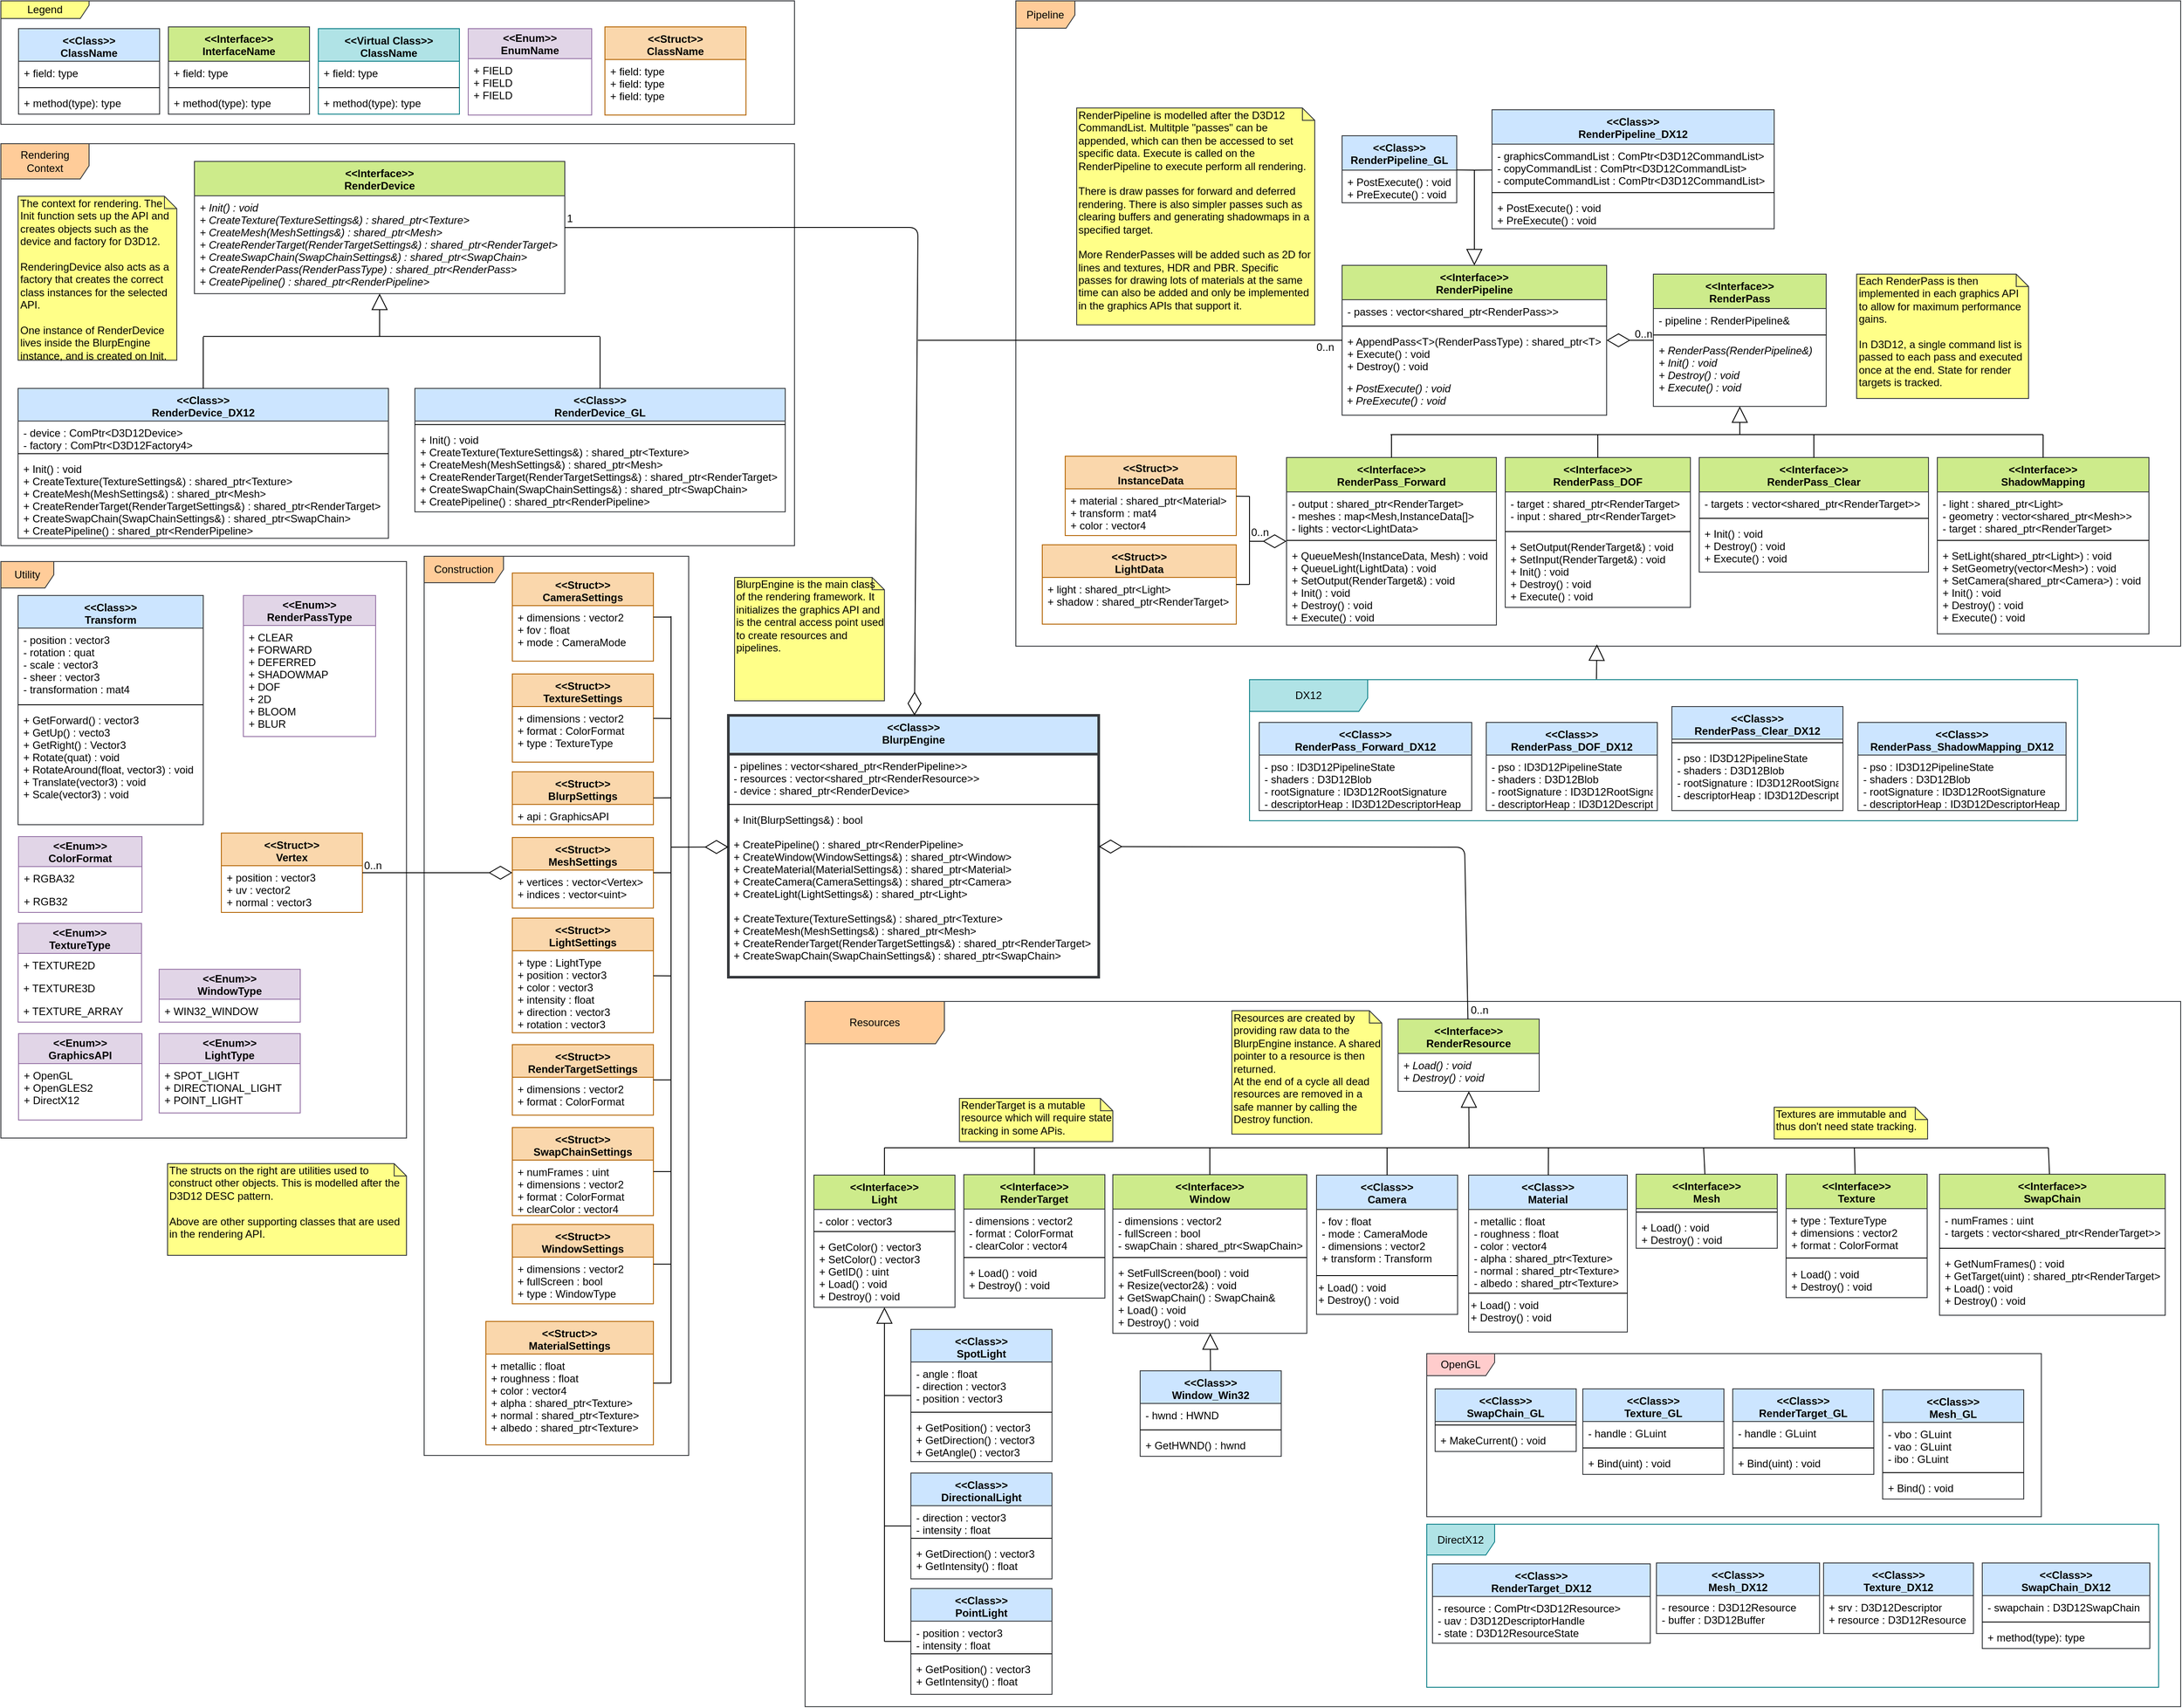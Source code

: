 <mxfile version="11.3.0" type="device" pages="1"><diagram id="dybpW00-_TdZ5VtWlGkc" name="Page-1"><mxGraphModel dx="2272" dy="1922" grid="1" gridSize="10" guides="1" tooltips="1" connect="1" arrows="1" fold="1" page="1" pageScale="1" pageWidth="850" pageHeight="1100" math="0" shadow="0"><root><mxCell id="0"/><mxCell id="1" parent="0"/><mxCell id="DHAGJZl6UM3tlLwPJXRG-17" value="DX12" style="shape=umlFrame;whiteSpace=wrap;html=1;width=134;height=36;fillColor=#b0e3e6;strokeColor=#0e8088;" vertex="1" parent="1"><mxGeometry x="776" y="150" width="939" height="160" as="geometry"/></mxCell><mxCell id="Uin4jscAdR196nIG2spp-334" value="Construction" style="shape=umlFrame;whiteSpace=wrap;html=1;strokeWidth=1;fillColor=#ffcc99;strokeColor=#36393d;width=90;height=30;" parent="1" vertex="1"><mxGeometry x="-160" y="10" width="300" height="1020" as="geometry"/></mxCell><mxCell id="Uin4jscAdR196nIG2spp-332" value="Utility" style="shape=umlFrame;whiteSpace=wrap;html=1;strokeWidth=1;fillColor=#ffcc99;strokeColor=#36393d;" parent="1" vertex="1"><mxGeometry x="-640" y="16" width="460" height="654" as="geometry"/></mxCell><mxCell id="Uin4jscAdR196nIG2spp-305" value="Pipeline" style="shape=umlFrame;whiteSpace=wrap;html=1;width=67;height=31;fillColor=#ffcc99;strokeColor=#36393d;" parent="1" vertex="1"><mxGeometry x="511" y="-620" width="1321" height="732" as="geometry"/></mxCell><mxCell id="Uin4jscAdR196nIG2spp-319" value="Rendering Context" style="shape=umlFrame;whiteSpace=wrap;html=1;width=100;height=40;fillColor=#ffcc99;strokeColor=#36393d;" parent="1" vertex="1"><mxGeometry x="-640" y="-458" width="900" height="456" as="geometry"/></mxCell><mxCell id="Uin4jscAdR196nIG2spp-284" value="Resources" style="shape=umlFrame;whiteSpace=wrap;html=1;width=158;height=48;fillColor=#ffcc99;strokeColor=#36393d;" parent="1" vertex="1"><mxGeometry x="272" y="515" width="1560" height="800" as="geometry"/></mxCell><mxCell id="Uin4jscAdR196nIG2spp-159" value="OpenGL" style="shape=umlFrame;whiteSpace=wrap;html=1;width=77;height=25;fillColor=#ffcccc;strokeColor=#36393d;" parent="1" vertex="1"><mxGeometry x="977" y="914.5" width="697" height="185" as="geometry"/></mxCell><mxCell id="Uin4jscAdR196nIG2spp-160" value="DirectX12" style="shape=umlFrame;whiteSpace=wrap;html=1;width=77;height=35;fillColor=#b0e3e6;strokeColor=#0e8088;" parent="1" vertex="1"><mxGeometry x="977" y="1108" width="830" height="185" as="geometry"/></mxCell><mxCell id="Uin4jscAdR196nIG2spp-17" value="Legend" style="shape=umlFrame;whiteSpace=wrap;html=1;fillColor=#ffff88;strokeColor=#36393d;width=100;height=20;" parent="1" vertex="1"><mxGeometry x="-640" y="-620" width="900" height="140" as="geometry"/></mxCell><mxCell id="Uin4jscAdR196nIG2spp-1" value="&lt;&lt;Class&gt;&gt;&#10;ClassName&#10;" style="swimlane;fontStyle=1;align=center;verticalAlign=top;childLayout=stackLayout;horizontal=1;startSize=37;horizontalStack=0;resizeParent=1;resizeParentMax=0;resizeLast=0;collapsible=1;marginBottom=0;fillColor=#cce5ff;strokeColor=#36393d;" parent="1" vertex="1"><mxGeometry x="-620" y="-588.5" width="160" height="97" as="geometry"/></mxCell><mxCell id="Uin4jscAdR196nIG2spp-2" value="+ field: type" style="text;strokeColor=none;fillColor=none;align=left;verticalAlign=top;spacingLeft=4;spacingRight=4;overflow=hidden;rotatable=0;points=[[0,0.5],[1,0.5]];portConstraint=eastwest;" parent="Uin4jscAdR196nIG2spp-1" vertex="1"><mxGeometry y="37" width="160" height="26" as="geometry"/></mxCell><mxCell id="Uin4jscAdR196nIG2spp-3" value="" style="line;strokeWidth=1;fillColor=none;align=left;verticalAlign=middle;spacingTop=-1;spacingLeft=3;spacingRight=3;rotatable=0;labelPosition=right;points=[];portConstraint=eastwest;" parent="Uin4jscAdR196nIG2spp-1" vertex="1"><mxGeometry y="63" width="160" height="8" as="geometry"/></mxCell><mxCell id="Uin4jscAdR196nIG2spp-4" value="+ method(type): type" style="text;strokeColor=none;fillColor=none;align=left;verticalAlign=top;spacingLeft=4;spacingRight=4;overflow=hidden;rotatable=0;points=[[0,0.5],[1,0.5]];portConstraint=eastwest;" parent="Uin4jscAdR196nIG2spp-1" vertex="1"><mxGeometry y="71" width="160" height="26" as="geometry"/></mxCell><mxCell id="Uin4jscAdR196nIG2spp-5" value="&lt;&lt;Interface&gt;&gt;&#10;InterfaceName&#10;" style="swimlane;fontStyle=1;align=center;verticalAlign=top;childLayout=stackLayout;horizontal=1;startSize=39;horizontalStack=0;resizeParent=1;resizeParentMax=0;resizeLast=0;collapsible=1;marginBottom=0;fillColor=#cdeb8b;strokeColor=#36393d;" parent="1" vertex="1"><mxGeometry x="-450" y="-590.5" width="160" height="99" as="geometry"/></mxCell><mxCell id="Uin4jscAdR196nIG2spp-6" value="+ field: type" style="text;strokeColor=none;fillColor=none;align=left;verticalAlign=top;spacingLeft=4;spacingRight=4;overflow=hidden;rotatable=0;points=[[0,0.5],[1,0.5]];portConstraint=eastwest;" parent="Uin4jscAdR196nIG2spp-5" vertex="1"><mxGeometry y="39" width="160" height="26" as="geometry"/></mxCell><mxCell id="Uin4jscAdR196nIG2spp-7" value="" style="line;strokeWidth=1;fillColor=none;align=left;verticalAlign=middle;spacingTop=-1;spacingLeft=3;spacingRight=3;rotatable=0;labelPosition=right;points=[];portConstraint=eastwest;" parent="Uin4jscAdR196nIG2spp-5" vertex="1"><mxGeometry y="65" width="160" height="8" as="geometry"/></mxCell><mxCell id="Uin4jscAdR196nIG2spp-8" value="+ method(type): type" style="text;strokeColor=none;fillColor=none;align=left;verticalAlign=top;spacingLeft=4;spacingRight=4;overflow=hidden;rotatable=0;points=[[0,0.5],[1,0.5]];portConstraint=eastwest;" parent="Uin4jscAdR196nIG2spp-5" vertex="1"><mxGeometry y="73" width="160" height="26" as="geometry"/></mxCell><mxCell id="Uin4jscAdR196nIG2spp-9" value="&lt;&lt;Virtual Class&gt;&gt;&#10;ClassName&#10;" style="swimlane;fontStyle=1;align=center;verticalAlign=top;childLayout=stackLayout;horizontal=1;startSize=37;horizontalStack=0;resizeParent=1;resizeParentMax=0;resizeLast=0;collapsible=1;marginBottom=0;fillColor=#b0e3e6;strokeColor=#0e8088;" parent="1" vertex="1"><mxGeometry x="-280" y="-588.5" width="160" height="97" as="geometry"/></mxCell><mxCell id="Uin4jscAdR196nIG2spp-10" value="+ field: type" style="text;strokeColor=none;fillColor=none;align=left;verticalAlign=top;spacingLeft=4;spacingRight=4;overflow=hidden;rotatable=0;points=[[0,0.5],[1,0.5]];portConstraint=eastwest;" parent="Uin4jscAdR196nIG2spp-9" vertex="1"><mxGeometry y="37" width="160" height="26" as="geometry"/></mxCell><mxCell id="Uin4jscAdR196nIG2spp-11" value="" style="line;strokeWidth=1;fillColor=none;align=left;verticalAlign=middle;spacingTop=-1;spacingLeft=3;spacingRight=3;rotatable=0;labelPosition=right;points=[];portConstraint=eastwest;" parent="Uin4jscAdR196nIG2spp-9" vertex="1"><mxGeometry y="63" width="160" height="8" as="geometry"/></mxCell><mxCell id="Uin4jscAdR196nIG2spp-12" value="+ method(type): type" style="text;strokeColor=none;fillColor=none;align=left;verticalAlign=top;spacingLeft=4;spacingRight=4;overflow=hidden;rotatable=0;points=[[0,0.5],[1,0.5]];portConstraint=eastwest;" parent="Uin4jscAdR196nIG2spp-9" vertex="1"><mxGeometry y="71" width="160" height="26" as="geometry"/></mxCell><mxCell id="Uin4jscAdR196nIG2spp-13" value="&lt;&lt;Enum&gt;&gt;&#10;EnumName" style="swimlane;fontStyle=1;childLayout=stackLayout;horizontal=1;startSize=34;fillColor=#e1d5e7;horizontalStack=0;resizeParent=1;resizeParentMax=0;resizeLast=0;collapsible=1;marginBottom=0;strokeColor=#9673a6;" parent="1" vertex="1"><mxGeometry x="-110" y="-588.5" width="140" height="98" as="geometry"/></mxCell><mxCell id="Uin4jscAdR196nIG2spp-14" value="+ FIELD&#10;+ FIELD&#10;+ FIELD" style="text;strokeColor=none;fillColor=none;align=left;verticalAlign=top;spacingLeft=4;spacingRight=4;overflow=hidden;rotatable=0;points=[[0,0.5],[1,0.5]];portConstraint=eastwest;" parent="Uin4jscAdR196nIG2spp-13" vertex="1"><mxGeometry y="34" width="140" height="64" as="geometry"/></mxCell><mxCell id="Uin4jscAdR196nIG2spp-18" value="&lt;&lt;Class&gt;&gt;&#10;BlurpEngine" style="swimlane;fontStyle=1;align=center;verticalAlign=top;childLayout=stackLayout;horizontal=1;startSize=44;horizontalStack=0;resizeParent=1;resizeParentMax=0;resizeLast=0;collapsible=1;marginBottom=0;fillColor=#cce5ff;strokeColor=#36393d;strokeWidth=3;" parent="1" vertex="1"><mxGeometry x="185" y="190.5" width="420" height="297" as="geometry"/></mxCell><mxCell id="Uin4jscAdR196nIG2spp-19" value="- pipelines : vector&lt;shared_ptr&lt;RenderPipeline&gt;&gt;&#10;- resources : vector&lt;shared_ptr&lt;RenderResource&gt;&gt;&#10;- device : shared_ptr&lt;RenderDevice&gt;" style="text;strokeColor=none;fillColor=none;align=left;verticalAlign=top;spacingLeft=4;spacingRight=4;overflow=hidden;rotatable=0;points=[[0,0.5],[1,0.5]];portConstraint=eastwest;" parent="Uin4jscAdR196nIG2spp-18" vertex="1"><mxGeometry y="44" width="420" height="53" as="geometry"/></mxCell><mxCell id="Uin4jscAdR196nIG2spp-20" value="" style="line;strokeWidth=1;fillColor=none;align=left;verticalAlign=middle;spacingTop=-1;spacingLeft=3;spacingRight=3;rotatable=0;labelPosition=right;points=[];portConstraint=eastwest;" parent="Uin4jscAdR196nIG2spp-18" vertex="1"><mxGeometry y="97" width="420" height="8" as="geometry"/></mxCell><mxCell id="Uin4jscAdR196nIG2spp-21" value="+ Init(BlurpSettings&amp;) : bool&#10;&#10;+ CreatePipeline() : shared_ptr&lt;RenderPipeline&gt;&#10;+ CreateWindow(WindowSettings&amp;) : shared_ptr&lt;Window&gt;&#10;+ CreateMaterial(MaterialSettings&amp;) : shared_ptr&lt;Material&gt;&#10;+ CreateCamera(CameraSettings&amp;) : shared_ptr&lt;Camera&gt;&#10;+ CreateLight(LightSettings&amp;) : shared_ptr&lt;Light&gt;&#10;&#10;+ CreateTexture(TextureSettings&amp;) : shared_ptr&lt;Texture&gt;&#10;+ CreateMesh(MeshSettings&amp;) : shared_ptr&lt;Mesh&gt;&#10;+ CreateRenderTarget(RenderTargetSettings&amp;) : shared_ptr&lt;RenderTarget&gt;&#10;+ CreateSwapChain(SwapChainSettings&amp;) : shared_ptr&lt;SwapChain&gt;" style="text;strokeColor=none;fillColor=none;align=left;verticalAlign=top;spacingLeft=4;spacingRight=4;overflow=hidden;rotatable=0;points=[[0,0.5],[1,0.5]];portConstraint=eastwest;fontStyle=0" parent="Uin4jscAdR196nIG2spp-18" vertex="1"><mxGeometry y="105" width="420" height="192" as="geometry"/></mxCell><mxCell id="Uin4jscAdR196nIG2spp-22" value="&lt;&lt;Interface&gt;&gt;&#10;RenderPass" style="swimlane;fontStyle=1;align=center;verticalAlign=top;childLayout=stackLayout;horizontal=1;startSize=39;horizontalStack=0;resizeParent=1;resizeParentMax=0;resizeLast=0;collapsible=1;marginBottom=0;fillColor=#cdeb8b;strokeColor=#36393d;" parent="1" vertex="1"><mxGeometry x="1234" y="-310" width="196" height="150" as="geometry"/></mxCell><mxCell id="Uin4jscAdR196nIG2spp-23" value="- pipeline : RenderPipeline&amp;" style="text;strokeColor=none;fillColor=none;align=left;verticalAlign=top;spacingLeft=4;spacingRight=4;overflow=hidden;rotatable=0;points=[[0,0.5],[1,0.5]];portConstraint=eastwest;" parent="Uin4jscAdR196nIG2spp-22" vertex="1"><mxGeometry y="39" width="196" height="26" as="geometry"/></mxCell><mxCell id="Uin4jscAdR196nIG2spp-24" value="" style="line;strokeWidth=1;fillColor=none;align=left;verticalAlign=middle;spacingTop=-1;spacingLeft=3;spacingRight=3;rotatable=0;labelPosition=right;points=[];portConstraint=eastwest;" parent="Uin4jscAdR196nIG2spp-22" vertex="1"><mxGeometry y="65" width="196" height="8" as="geometry"/></mxCell><mxCell id="Uin4jscAdR196nIG2spp-25" value="+ RenderPass(RenderPipeline&amp;)&#10;+ Init() : void&#10;+ Destroy() : void&#10;+ Execute() : void&#10;" style="text;strokeColor=none;fillColor=none;align=left;verticalAlign=top;spacingLeft=4;spacingRight=4;overflow=hidden;rotatable=0;points=[[0,0.5],[1,0.5]];portConstraint=eastwest;fontStyle=2" parent="Uin4jscAdR196nIG2spp-22" vertex="1"><mxGeometry y="73" width="196" height="77" as="geometry"/></mxCell><mxCell id="Uin4jscAdR196nIG2spp-26" value="&lt;&lt;Interface&gt;&gt;&#10;RenderTarget" style="swimlane;fontStyle=1;align=center;verticalAlign=top;childLayout=stackLayout;horizontal=1;startSize=39;horizontalStack=0;resizeParent=1;resizeParentMax=0;resizeLast=0;collapsible=1;marginBottom=0;fillColor=#cdeb8b;strokeColor=#36393d;" parent="1" vertex="1"><mxGeometry x="452" y="711.5" width="160" height="140" as="geometry"/></mxCell><mxCell id="Uin4jscAdR196nIG2spp-27" value="- dimensions : vector2&#10;- format : ColorFormat&#10;- clearColor : vector4" style="text;strokeColor=none;fillColor=none;align=left;verticalAlign=top;spacingLeft=4;spacingRight=4;overflow=hidden;rotatable=0;points=[[0,0.5],[1,0.5]];portConstraint=eastwest;" parent="Uin4jscAdR196nIG2spp-26" vertex="1"><mxGeometry y="39" width="160" height="51" as="geometry"/></mxCell><mxCell id="Uin4jscAdR196nIG2spp-28" value="" style="line;strokeWidth=1;fillColor=none;align=left;verticalAlign=middle;spacingTop=-1;spacingLeft=3;spacingRight=3;rotatable=0;labelPosition=right;points=[];portConstraint=eastwest;" parent="Uin4jscAdR196nIG2spp-26" vertex="1"><mxGeometry y="90" width="160" height="8" as="geometry"/></mxCell><mxCell id="Uin4jscAdR196nIG2spp-29" value="+ Load() : void&#10;+ Destroy() : void" style="text;strokeColor=none;fillColor=none;align=left;verticalAlign=top;spacingLeft=4;spacingRight=4;overflow=hidden;rotatable=0;points=[[0,0.5],[1,0.5]];portConstraint=eastwest;" parent="Uin4jscAdR196nIG2spp-26" vertex="1"><mxGeometry y="98" width="160" height="42" as="geometry"/></mxCell><mxCell id="Uin4jscAdR196nIG2spp-30" value="&lt;&lt;Interface&gt;&gt;&#10;Mesh" style="swimlane;fontStyle=1;align=center;verticalAlign=top;childLayout=stackLayout;horizontal=1;startSize=39;horizontalStack=0;resizeParent=1;resizeParentMax=0;resizeLast=0;collapsible=1;marginBottom=0;fillColor=#cdeb8b;strokeColor=#36393d;" parent="1" vertex="1"><mxGeometry x="1214.5" y="711" width="160" height="84" as="geometry"/></mxCell><mxCell id="Uin4jscAdR196nIG2spp-32" value="" style="line;strokeWidth=1;fillColor=none;align=left;verticalAlign=middle;spacingTop=-1;spacingLeft=3;spacingRight=3;rotatable=0;labelPosition=right;points=[];portConstraint=eastwest;" parent="Uin4jscAdR196nIG2spp-30" vertex="1"><mxGeometry y="39" width="160" height="8" as="geometry"/></mxCell><mxCell id="Uin4jscAdR196nIG2spp-33" value="+ Load() : void&#10;+ Destroy() : void" style="text;strokeColor=none;fillColor=none;align=left;verticalAlign=top;spacingLeft=4;spacingRight=4;overflow=hidden;rotatable=0;points=[[0,0.5],[1,0.5]];portConstraint=eastwest;" parent="Uin4jscAdR196nIG2spp-30" vertex="1"><mxGeometry y="47" width="160" height="37" as="geometry"/></mxCell><mxCell id="Uin4jscAdR196nIG2spp-34" value="&lt;&lt;Class&gt;&gt;&#10;Material" style="swimlane;fontStyle=1;align=center;verticalAlign=top;childLayout=stackLayout;horizontal=1;startSize=39;horizontalStack=0;resizeParent=1;resizeParentMax=0;resizeLast=0;collapsible=1;marginBottom=0;fillColor=#cce5ff;strokeColor=#36393d;" parent="1" vertex="1"><mxGeometry x="1024.5" y="712" width="180" height="178" as="geometry"/></mxCell><mxCell id="Uin4jscAdR196nIG2spp-35" value="- metallic : float&#10;- roughness : float&#10;- color : vector4&#10;- alpha : shared_ptr&lt;Texture&gt;&#10;- normal : shared_ptr&lt;Texture&gt;&#10;- albedo : shared_ptr&lt;Texture&gt;" style="text;strokeColor=none;fillColor=none;align=left;verticalAlign=top;spacingLeft=4;spacingRight=4;overflow=hidden;rotatable=0;points=[[0,0.5],[1,0.5]];portConstraint=eastwest;" parent="Uin4jscAdR196nIG2spp-34" vertex="1"><mxGeometry y="39" width="180" height="91" as="geometry"/></mxCell><mxCell id="Uin4jscAdR196nIG2spp-126" value="" style="line;strokeWidth=1;fillColor=none;align=left;verticalAlign=middle;spacingTop=-1;spacingLeft=3;spacingRight=3;rotatable=0;labelPosition=right;points=[];portConstraint=eastwest;" parent="Uin4jscAdR196nIG2spp-34" vertex="1"><mxGeometry y="130" width="180" height="8" as="geometry"/></mxCell><mxCell id="Uin4jscAdR196nIG2spp-125" value="+ Load() : void&lt;br style=&quot;padding: 0px ; margin: 0px&quot;&gt;+ Destroy() : void&lt;br&gt;&amp;nbsp;" style="text;html=1;resizable=0;points=[];autosize=1;align=left;verticalAlign=top;spacingTop=-4;" parent="Uin4jscAdR196nIG2spp-34" vertex="1"><mxGeometry y="138" width="180" height="40" as="geometry"/></mxCell><mxCell id="Uin4jscAdR196nIG2spp-38" value="&lt;&lt;Interface&gt;&gt;&#10;Texture" style="swimlane;fontStyle=1;align=center;verticalAlign=top;childLayout=stackLayout;horizontal=1;startSize=39;horizontalStack=0;resizeParent=1;resizeParentMax=0;resizeLast=0;collapsible=1;marginBottom=0;fillColor=#cdeb8b;strokeColor=#36393d;" parent="1" vertex="1"><mxGeometry x="1384.5" y="711" width="160" height="140" as="geometry"/></mxCell><mxCell id="Uin4jscAdR196nIG2spp-39" value="+ type : TextureType&#10;+ dimensions : vector2&#10;+ format : ColorFormat" style="text;strokeColor=none;fillColor=none;align=left;verticalAlign=top;spacingLeft=4;spacingRight=4;overflow=hidden;rotatable=0;points=[[0,0.5],[1,0.5]];portConstraint=eastwest;" parent="Uin4jscAdR196nIG2spp-38" vertex="1"><mxGeometry y="39" width="160" height="51" as="geometry"/></mxCell><mxCell id="Uin4jscAdR196nIG2spp-40" value="" style="line;strokeWidth=1;fillColor=none;align=left;verticalAlign=middle;spacingTop=-1;spacingLeft=3;spacingRight=3;rotatable=0;labelPosition=right;points=[];portConstraint=eastwest;" parent="Uin4jscAdR196nIG2spp-38" vertex="1"><mxGeometry y="90" width="160" height="10" as="geometry"/></mxCell><mxCell id="Uin4jscAdR196nIG2spp-41" value="+ Load() : void&#10;+ Destroy() : void" style="text;strokeColor=none;fillColor=none;align=left;verticalAlign=top;spacingLeft=4;spacingRight=4;overflow=hidden;rotatable=0;points=[[0,0.5],[1,0.5]];portConstraint=eastwest;" parent="Uin4jscAdR196nIG2spp-38" vertex="1"><mxGeometry y="100" width="160" height="40" as="geometry"/></mxCell><mxCell id="Uin4jscAdR196nIG2spp-42" value="&lt;&lt;Enum&gt;&gt;&#10;TextureType" style="swimlane;fontStyle=1;childLayout=stackLayout;horizontal=1;startSize=34;fillColor=#e1d5e7;horizontalStack=0;resizeParent=1;resizeParentMax=0;resizeLast=0;collapsible=1;marginBottom=0;strokeColor=#9673a6;" parent="1" vertex="1"><mxGeometry x="-620.5" y="426.5" width="140" height="112" as="geometry"/></mxCell><mxCell id="Uin4jscAdR196nIG2spp-43" value="+ TEXTURE2D" style="text;strokeColor=none;fillColor=none;align=left;verticalAlign=top;spacingLeft=4;spacingRight=4;overflow=hidden;rotatable=0;points=[[0,0.5],[1,0.5]];portConstraint=eastwest;" parent="Uin4jscAdR196nIG2spp-42" vertex="1"><mxGeometry y="34" width="140" height="26" as="geometry"/></mxCell><mxCell id="Uin4jscAdR196nIG2spp-44" value="+ TEXTURE3D" style="text;strokeColor=none;fillColor=none;align=left;verticalAlign=top;spacingLeft=4;spacingRight=4;overflow=hidden;rotatable=0;points=[[0,0.5],[1,0.5]];portConstraint=eastwest;" parent="Uin4jscAdR196nIG2spp-42" vertex="1"><mxGeometry y="60" width="140" height="26" as="geometry"/></mxCell><mxCell id="Uin4jscAdR196nIG2spp-45" value="+ TEXTURE_ARRAY" style="text;strokeColor=none;fillColor=none;align=left;verticalAlign=top;spacingLeft=4;spacingRight=4;overflow=hidden;rotatable=0;points=[[0,0.5],[1,0.5]];portConstraint=eastwest;" parent="Uin4jscAdR196nIG2spp-42" vertex="1"><mxGeometry y="86" width="140" height="26" as="geometry"/></mxCell><mxCell id="Uin4jscAdR196nIG2spp-46" value="&lt;&lt;Enum&gt;&gt;&#10;ColorFormat" style="swimlane;fontStyle=1;childLayout=stackLayout;horizontal=1;startSize=34;fillColor=#e1d5e7;horizontalStack=0;resizeParent=1;resizeParentMax=0;resizeLast=0;collapsible=1;marginBottom=0;strokeColor=#9673a6;" parent="1" vertex="1"><mxGeometry x="-620" y="328" width="140" height="86" as="geometry"/></mxCell><mxCell id="Uin4jscAdR196nIG2spp-47" value="+ RGBA32" style="text;strokeColor=none;fillColor=none;align=left;verticalAlign=top;spacingLeft=4;spacingRight=4;overflow=hidden;rotatable=0;points=[[0,0.5],[1,0.5]];portConstraint=eastwest;" parent="Uin4jscAdR196nIG2spp-46" vertex="1"><mxGeometry y="34" width="140" height="26" as="geometry"/></mxCell><mxCell id="Uin4jscAdR196nIG2spp-48" value="+ RGB32" style="text;strokeColor=none;fillColor=none;align=left;verticalAlign=top;spacingLeft=4;spacingRight=4;overflow=hidden;rotatable=0;points=[[0,0.5],[1,0.5]];portConstraint=eastwest;" parent="Uin4jscAdR196nIG2spp-46" vertex="1"><mxGeometry y="60" width="140" height="26" as="geometry"/></mxCell><mxCell id="Uin4jscAdR196nIG2spp-50" value="&lt;&lt;Class&gt;&gt;&#10;Camera" style="swimlane;fontStyle=1;align=center;verticalAlign=top;childLayout=stackLayout;horizontal=1;startSize=39;horizontalStack=0;resizeParent=1;resizeParentMax=0;resizeLast=0;collapsible=1;marginBottom=0;fillColor=#cce5ff;strokeColor=#36393d;" parent="1" vertex="1"><mxGeometry x="852" y="712" width="160" height="158" as="geometry"/></mxCell><mxCell id="Uin4jscAdR196nIG2spp-51" value="- fov : float&#10;- mode : CameraMode&#10;- dimensions : vector2&#10;+ transform : Transform" style="text;strokeColor=none;fillColor=none;align=left;verticalAlign=top;spacingLeft=4;spacingRight=4;overflow=hidden;rotatable=0;points=[[0,0.5],[1,0.5]];portConstraint=eastwest;" parent="Uin4jscAdR196nIG2spp-50" vertex="1"><mxGeometry y="39" width="160" height="71" as="geometry"/></mxCell><mxCell id="Uin4jscAdR196nIG2spp-128" value="" style="line;strokeWidth=1;fillColor=none;align=left;verticalAlign=middle;spacingTop=-1;spacingLeft=3;spacingRight=3;rotatable=0;labelPosition=right;points=[];portConstraint=eastwest;" parent="Uin4jscAdR196nIG2spp-50" vertex="1"><mxGeometry y="110" width="160" height="8" as="geometry"/></mxCell><mxCell id="Uin4jscAdR196nIG2spp-127" value="+ Load() : void&lt;br style=&quot;padding: 0px ; margin: 0px&quot;&gt;+ Destroy() : void&lt;br&gt;&amp;nbsp;" style="text;html=1;resizable=0;points=[];autosize=1;align=left;verticalAlign=top;spacingTop=-4;" parent="Uin4jscAdR196nIG2spp-50" vertex="1"><mxGeometry y="118" width="160" height="40" as="geometry"/></mxCell><mxCell id="Uin4jscAdR196nIG2spp-54" value="&lt;&lt;Interface&gt;&gt;&#10;Light" style="swimlane;fontStyle=1;align=center;verticalAlign=top;childLayout=stackLayout;horizontal=1;startSize=39;horizontalStack=0;resizeParent=1;resizeParentMax=0;resizeLast=0;collapsible=1;marginBottom=0;fillColor=#cdeb8b;strokeColor=#36393d;" parent="1" vertex="1"><mxGeometry x="282" y="712" width="160" height="150" as="geometry"/></mxCell><mxCell id="Uin4jscAdR196nIG2spp-113" value="- color : vector3" style="text;strokeColor=none;fillColor=none;align=left;verticalAlign=top;spacingLeft=4;spacingRight=4;overflow=hidden;rotatable=0;points=[[0,0.5],[1,0.5]];portConstraint=eastwest;" parent="Uin4jscAdR196nIG2spp-54" vertex="1"><mxGeometry y="39" width="160" height="21" as="geometry"/></mxCell><mxCell id="Uin4jscAdR196nIG2spp-114" value="" style="line;strokeWidth=1;fillColor=none;align=left;verticalAlign=middle;spacingTop=-1;spacingLeft=3;spacingRight=3;rotatable=0;labelPosition=right;points=[];portConstraint=eastwest;" parent="Uin4jscAdR196nIG2spp-54" vertex="1"><mxGeometry y="60" width="160" height="8" as="geometry"/></mxCell><mxCell id="Uin4jscAdR196nIG2spp-57" value="+ GetColor() : vector3&#10;+ SetColor() : vector3&#10;+ GetID() : uint&#10;+ Load() : void&#10;+ Destroy() : void" style="text;strokeColor=none;fillColor=none;align=left;verticalAlign=top;spacingLeft=4;spacingRight=4;overflow=hidden;rotatable=0;points=[[0,0.5],[1,0.5]];portConstraint=eastwest;" parent="Uin4jscAdR196nIG2spp-54" vertex="1"><mxGeometry y="68" width="160" height="82" as="geometry"/></mxCell><mxCell id="Uin4jscAdR196nIG2spp-58" value="&lt;&lt;Interface&gt;&gt;&#10;Window" style="swimlane;fontStyle=1;align=center;verticalAlign=top;childLayout=stackLayout;horizontal=1;startSize=39;horizontalStack=0;resizeParent=1;resizeParentMax=0;resizeLast=0;collapsible=1;marginBottom=0;fillColor=#cdeb8b;strokeColor=#36393d;" parent="1" vertex="1"><mxGeometry x="621" y="711.5" width="220" height="180" as="geometry"/></mxCell><mxCell id="Uin4jscAdR196nIG2spp-59" value="- dimensions : vector2&#10;- fullScreen : bool&#10;- swapChain : shared_ptr&lt;SwapChain&gt;" style="text;strokeColor=none;fillColor=none;align=left;verticalAlign=top;spacingLeft=4;spacingRight=4;overflow=hidden;rotatable=0;points=[[0,0.5],[1,0.5]];portConstraint=eastwest;" parent="Uin4jscAdR196nIG2spp-58" vertex="1"><mxGeometry y="39" width="220" height="51" as="geometry"/></mxCell><mxCell id="Uin4jscAdR196nIG2spp-60" value="" style="line;strokeWidth=1;fillColor=none;align=left;verticalAlign=middle;spacingTop=-1;spacingLeft=3;spacingRight=3;rotatable=0;labelPosition=right;points=[];portConstraint=eastwest;" parent="Uin4jscAdR196nIG2spp-58" vertex="1"><mxGeometry y="90" width="220" height="8" as="geometry"/></mxCell><mxCell id="Uin4jscAdR196nIG2spp-61" value="+ SetFullScreen(bool) : void&#10;+ Resize(vector2&amp;) : void&#10;+ GetSwapChain() : SwapChain&amp;&#10;+ Load() : void&#10;+ Destroy() : void" style="text;strokeColor=none;fillColor=none;align=left;verticalAlign=top;spacingLeft=4;spacingRight=4;overflow=hidden;rotatable=0;points=[[0,0.5],[1,0.5]];portConstraint=eastwest;" parent="Uin4jscAdR196nIG2spp-58" vertex="1"><mxGeometry y="98" width="220" height="82" as="geometry"/></mxCell><mxCell id="Uin4jscAdR196nIG2spp-70" value="&lt;&lt;Struct&gt;&gt;&#10;ClassName&#10;" style="swimlane;fontStyle=1;align=center;verticalAlign=top;childLayout=stackLayout;horizontal=1;startSize=37;horizontalStack=0;resizeParent=1;resizeParentMax=0;resizeLast=0;collapsible=1;marginBottom=0;fillColor=#fad7ac;strokeColor=#b46504;" parent="1" vertex="1"><mxGeometry x="45" y="-590.5" width="160" height="100" as="geometry"/></mxCell><mxCell id="Uin4jscAdR196nIG2spp-71" value="+ field: type&#10;+ field: type&#10;+ field: type" style="text;strokeColor=none;fillColor=none;align=left;verticalAlign=top;spacingLeft=4;spacingRight=4;overflow=hidden;rotatable=0;points=[[0,0.5],[1,0.5]];portConstraint=eastwest;" parent="Uin4jscAdR196nIG2spp-70" vertex="1"><mxGeometry y="37" width="160" height="63" as="geometry"/></mxCell><mxCell id="Uin4jscAdR196nIG2spp-74" value="&lt;&lt;Struct&gt;&gt;&#10;BlurpSettings&#10;" style="swimlane;fontStyle=1;align=center;verticalAlign=top;childLayout=stackLayout;horizontal=1;startSize=37;horizontalStack=0;resizeParent=1;resizeParentMax=0;resizeLast=0;collapsible=1;marginBottom=0;fillColor=#fad7ac;strokeColor=#b46504;" parent="1" vertex="1"><mxGeometry x="-60" y="254.5" width="160" height="60" as="geometry"/></mxCell><mxCell id="Uin4jscAdR196nIG2spp-75" value="+ api : GraphicsAPI&#10;" style="text;strokeColor=none;fillColor=none;align=left;verticalAlign=top;spacingLeft=4;spacingRight=4;overflow=hidden;rotatable=0;points=[[0,0.5],[1,0.5]];portConstraint=eastwest;" parent="Uin4jscAdR196nIG2spp-74" vertex="1"><mxGeometry y="37" width="160" height="23" as="geometry"/></mxCell><mxCell id="Uin4jscAdR196nIG2spp-76" value="&lt;&lt;Enum&gt;&gt;&#10;GraphicsAPI" style="swimlane;fontStyle=1;childLayout=stackLayout;horizontal=1;startSize=34;fillColor=#e1d5e7;horizontalStack=0;resizeParent=1;resizeParentMax=0;resizeLast=0;collapsible=1;marginBottom=0;strokeColor=#9673a6;" parent="1" vertex="1"><mxGeometry x="-620" y="551.5" width="140" height="98" as="geometry"/></mxCell><mxCell id="Uin4jscAdR196nIG2spp-77" value="+ OpenGL&#10;+ OpenGLES2&#10;+ DirectX12" style="text;strokeColor=none;fillColor=none;align=left;verticalAlign=top;spacingLeft=4;spacingRight=4;overflow=hidden;rotatable=0;points=[[0,0.5],[1,0.5]];portConstraint=eastwest;" parent="Uin4jscAdR196nIG2spp-76" vertex="1"><mxGeometry y="34" width="140" height="64" as="geometry"/></mxCell><mxCell id="Uin4jscAdR196nIG2spp-78" value="&lt;&lt;Interface&gt;&gt;&#10;RenderPipeline" style="swimlane;fontStyle=1;align=center;verticalAlign=top;childLayout=stackLayout;horizontal=1;startSize=39;horizontalStack=0;resizeParent=1;resizeParentMax=0;resizeLast=0;collapsible=1;marginBottom=0;fillColor=#cdeb8b;strokeColor=#36393d;" parent="1" vertex="1"><mxGeometry x="881" y="-320" width="300" height="170" as="geometry"/></mxCell><mxCell id="Uin4jscAdR196nIG2spp-79" value="- passes : vector&lt;shared_ptr&lt;RenderPass&gt;&gt;" style="text;strokeColor=none;fillColor=none;align=left;verticalAlign=top;spacingLeft=4;spacingRight=4;overflow=hidden;rotatable=0;points=[[0,0.5],[1,0.5]];portConstraint=eastwest;" parent="Uin4jscAdR196nIG2spp-78" vertex="1"><mxGeometry y="39" width="300" height="26" as="geometry"/></mxCell><mxCell id="Uin4jscAdR196nIG2spp-80" value="" style="line;strokeWidth=1;fillColor=none;align=left;verticalAlign=middle;spacingTop=-1;spacingLeft=3;spacingRight=3;rotatable=0;labelPosition=right;points=[];portConstraint=eastwest;" parent="Uin4jscAdR196nIG2spp-78" vertex="1"><mxGeometry y="65" width="300" height="8" as="geometry"/></mxCell><mxCell id="Uin4jscAdR196nIG2spp-81" value="+ AppendPass&lt;T&gt;(RenderPassType) : shared_ptr&lt;T&gt;&#10;+ Execute() : void&#10;+ Destroy() : void&#10;" style="text;strokeColor=none;fillColor=none;align=left;verticalAlign=top;spacingLeft=4;spacingRight=4;overflow=hidden;rotatable=0;points=[[0,0.5],[1,0.5]];portConstraint=eastwest;" parent="Uin4jscAdR196nIG2spp-78" vertex="1"><mxGeometry y="73" width="300" height="57" as="geometry"/></mxCell><mxCell id="Uin4jscAdR196nIG2spp-297" value="&lt;i&gt;&amp;nbsp;+ PostExecute() : void&lt;br style=&quot;padding: 0px ; margin: 0px&quot;&gt;&amp;nbsp;+ PreExecute() : void&lt;br&gt;&amp;nbsp;&lt;br&gt;&lt;/i&gt;" style="text;html=1;resizable=0;points=[];autosize=1;align=left;verticalAlign=top;spacingTop=-4;" parent="Uin4jscAdR196nIG2spp-78" vertex="1"><mxGeometry y="130" width="300" height="40" as="geometry"/></mxCell><mxCell id="Uin4jscAdR196nIG2spp-82" value="&lt;&lt;Struct&gt;&gt;&#10;TextureSettings&#10;" style="swimlane;fontStyle=1;align=center;verticalAlign=top;childLayout=stackLayout;horizontal=1;startSize=37;horizontalStack=0;resizeParent=1;resizeParentMax=0;resizeLast=0;collapsible=1;marginBottom=0;fillColor=#fad7ac;strokeColor=#b46504;" parent="1" vertex="1"><mxGeometry x="-60" y="143.5" width="160" height="100" as="geometry"/></mxCell><mxCell id="Uin4jscAdR196nIG2spp-83" value="+ dimensions : vector2&#10;+ format : ColorFormat&#10;+ type : TextureType" style="text;strokeColor=none;fillColor=none;align=left;verticalAlign=top;spacingLeft=4;spacingRight=4;overflow=hidden;rotatable=0;points=[[0,0.5],[1,0.5]];portConstraint=eastwest;" parent="Uin4jscAdR196nIG2spp-82" vertex="1"><mxGeometry y="37" width="160" height="63" as="geometry"/></mxCell><mxCell id="Uin4jscAdR196nIG2spp-84" value="&lt;&lt;Struct&gt;&gt;&#10;CameraSettings&#10;" style="swimlane;fontStyle=1;align=center;verticalAlign=top;childLayout=stackLayout;horizontal=1;startSize=37;horizontalStack=0;resizeParent=1;resizeParentMax=0;resizeLast=0;collapsible=1;marginBottom=0;fillColor=#fad7ac;strokeColor=#b46504;" parent="1" vertex="1"><mxGeometry x="-60" y="29" width="160" height="100" as="geometry"/></mxCell><mxCell id="Uin4jscAdR196nIG2spp-85" value="+ dimensions : vector2&#10;+ fov : float&#10;+ mode : CameraMode" style="text;strokeColor=none;fillColor=none;align=left;verticalAlign=top;spacingLeft=4;spacingRight=4;overflow=hidden;rotatable=0;points=[[0,0.5],[1,0.5]];portConstraint=eastwest;" parent="Uin4jscAdR196nIG2spp-84" vertex="1"><mxGeometry y="37" width="160" height="63" as="geometry"/></mxCell><mxCell id="Uin4jscAdR196nIG2spp-86" value="&lt;&lt;Interface&gt;&gt;&#10;RenderDevice" style="swimlane;fontStyle=1;align=center;verticalAlign=top;childLayout=stackLayout;horizontal=1;startSize=39;horizontalStack=0;resizeParent=1;resizeParentMax=0;resizeLast=0;collapsible=1;marginBottom=0;fillColor=#cdeb8b;strokeColor=#36393d;" parent="1" vertex="1"><mxGeometry x="-420.5" y="-437.853" width="420" height="150" as="geometry"/></mxCell><mxCell id="Uin4jscAdR196nIG2spp-89" value="+ Init() : void&#10;+ CreateTexture(TextureSettings&amp;) : shared_ptr&lt;Texture&gt;&#10;+ CreateMesh(MeshSettings&amp;) : shared_ptr&lt;Mesh&gt;&#10;+ CreateRenderTarget(RenderTargetSettings&amp;) : shared_ptr&lt;RenderTarget&gt;&#10;+ CreateSwapChain(SwapChainSettings&amp;) : shared_ptr&lt;SwapChain&gt;&#10;+ CreateRenderPass(RenderPassType) : shared_ptr&lt;RenderPass&gt;&#10;+ CreatePipeline() : shared_ptr&lt;RenderPipeline&gt;" style="text;strokeColor=none;fillColor=none;align=left;verticalAlign=top;spacingLeft=4;spacingRight=4;overflow=hidden;rotatable=0;points=[[0,0.5],[1,0.5]];portConstraint=eastwest;fontStyle=2" parent="Uin4jscAdR196nIG2spp-86" vertex="1"><mxGeometry y="39" width="420" height="111" as="geometry"/></mxCell><mxCell id="Uin4jscAdR196nIG2spp-90" value="&lt;&lt;Struct&gt;&gt;&#10;MeshSettings&#10;" style="swimlane;fontStyle=1;align=center;verticalAlign=top;childLayout=stackLayout;horizontal=1;startSize=37;horizontalStack=0;resizeParent=1;resizeParentMax=0;resizeLast=0;collapsible=1;marginBottom=0;fillColor=#fad7ac;strokeColor=#b46504;" parent="1" vertex="1"><mxGeometry x="-60" y="329" width="160" height="80" as="geometry"/></mxCell><mxCell id="Uin4jscAdR196nIG2spp-91" value="+ vertices : vector&lt;Vertex&gt;&#10;+ indices : vector&lt;uint&gt;" style="text;strokeColor=none;fillColor=none;align=left;verticalAlign=top;spacingLeft=4;spacingRight=4;overflow=hidden;rotatable=0;points=[[0,0.5],[1,0.5]];portConstraint=eastwest;" parent="Uin4jscAdR196nIG2spp-90" vertex="1"><mxGeometry y="37" width="160" height="43" as="geometry"/></mxCell><mxCell id="Uin4jscAdR196nIG2spp-92" value="&lt;&lt;Struct&gt;&gt;&#10;Vertex&#10;" style="swimlane;fontStyle=1;align=center;verticalAlign=top;childLayout=stackLayout;horizontal=1;startSize=37;horizontalStack=0;resizeParent=1;resizeParentMax=0;resizeLast=0;collapsible=1;marginBottom=0;fillColor=#fad7ac;strokeColor=#b46504;" parent="1" vertex="1"><mxGeometry x="-390" y="324" width="160" height="90" as="geometry"/></mxCell><mxCell id="Uin4jscAdR196nIG2spp-93" value="+ position : vector3&#10;+ uv : vector2&#10;+ normal : vector3" style="text;strokeColor=none;fillColor=none;align=left;verticalAlign=top;spacingLeft=4;spacingRight=4;overflow=hidden;rotatable=0;points=[[0,0.5],[1,0.5]];portConstraint=eastwest;" parent="Uin4jscAdR196nIG2spp-92" vertex="1"><mxGeometry y="37" width="160" height="53" as="geometry"/></mxCell><mxCell id="Uin4jscAdR196nIG2spp-94" value="&lt;&lt;Struct&gt;&gt;&#10;RenderTargetSettings&#10;" style="swimlane;fontStyle=1;align=center;verticalAlign=top;childLayout=stackLayout;horizontal=1;startSize=37;horizontalStack=0;resizeParent=1;resizeParentMax=0;resizeLast=0;collapsible=1;marginBottom=0;fillColor=#fad7ac;strokeColor=#b46504;" parent="1" vertex="1"><mxGeometry x="-60" y="564" width="160" height="80" as="geometry"/></mxCell><mxCell id="Uin4jscAdR196nIG2spp-95" value="+ dimensions : vector2&#10;+ format : ColorFormat" style="text;strokeColor=none;fillColor=none;align=left;verticalAlign=top;spacingLeft=4;spacingRight=4;overflow=hidden;rotatable=0;points=[[0,0.5],[1,0.5]];portConstraint=eastwest;" parent="Uin4jscAdR196nIG2spp-94" vertex="1"><mxGeometry y="37" width="160" height="43" as="geometry"/></mxCell><mxCell id="Uin4jscAdR196nIG2spp-96" value="&lt;&lt;Interface&gt;&gt;&#10;RenderResource" style="swimlane;fontStyle=1;align=center;verticalAlign=top;childLayout=stackLayout;horizontal=1;startSize=39;horizontalStack=0;resizeParent=1;resizeParentMax=0;resizeLast=0;collapsible=1;marginBottom=0;fillColor=#cdeb8b;strokeColor=#36393d;" parent="1" vertex="1"><mxGeometry x="944.5" y="535" width="160" height="82" as="geometry"/></mxCell><mxCell id="Uin4jscAdR196nIG2spp-99" value="+ Load() : void&#10;+ Destroy() : void" style="text;strokeColor=none;fillColor=none;align=left;verticalAlign=top;spacingLeft=4;spacingRight=4;overflow=hidden;rotatable=0;points=[[0,0.5],[1,0.5]];portConstraint=eastwest;fontStyle=2" parent="Uin4jscAdR196nIG2spp-96" vertex="1"><mxGeometry y="39" width="160" height="43" as="geometry"/></mxCell><mxCell id="Uin4jscAdR196nIG2spp-100" value="&lt;&lt;Struct&gt;&gt;&#10;MaterialSettings&#10;" style="swimlane;fontStyle=1;align=center;verticalAlign=top;childLayout=stackLayout;horizontal=1;startSize=37;horizontalStack=0;resizeParent=1;resizeParentMax=0;resizeLast=0;collapsible=1;marginBottom=0;fillColor=#fad7ac;strokeColor=#b46504;" parent="1" vertex="1"><mxGeometry x="-90" y="878" width="190" height="140" as="geometry"/></mxCell><mxCell id="Uin4jscAdR196nIG2spp-101" value="+ metallic : float&#10;+ roughness : float&#10;+ color : vector4&#10;+ alpha : shared_ptr&lt;Texture&gt;&#10;+ normal : shared_ptr&lt;Texture&gt;&#10;+ albedo : shared_ptr&lt;Texture&gt;" style="text;strokeColor=none;fillColor=none;align=left;verticalAlign=top;spacingLeft=4;spacingRight=4;overflow=hidden;rotatable=0;points=[[0,0.5],[1,0.5]];portConstraint=eastwest;" parent="Uin4jscAdR196nIG2spp-100" vertex="1"><mxGeometry y="37" width="190" height="103" as="geometry"/></mxCell><mxCell id="Uin4jscAdR196nIG2spp-106" value="&lt;&lt;Class&gt;&gt;&#10;Transform&#10;" style="swimlane;fontStyle=1;align=center;verticalAlign=top;childLayout=stackLayout;horizontal=1;startSize=37;horizontalStack=0;resizeParent=1;resizeParentMax=0;resizeLast=0;collapsible=1;marginBottom=0;fillColor=#cce5ff;strokeColor=#36393d;" parent="1" vertex="1"><mxGeometry x="-620.5" y="54.5" width="210" height="260" as="geometry"/></mxCell><mxCell id="Uin4jscAdR196nIG2spp-107" value="- position : vector3&#10;- rotation : quat&#10;- scale : vector3&#10;- sheer : vector3&#10;- transformation : mat4" style="text;strokeColor=none;fillColor=none;align=left;verticalAlign=top;spacingLeft=4;spacingRight=4;overflow=hidden;rotatable=0;points=[[0,0.5],[1,0.5]];portConstraint=eastwest;" parent="Uin4jscAdR196nIG2spp-106" vertex="1"><mxGeometry y="37" width="210" height="83" as="geometry"/></mxCell><mxCell id="Uin4jscAdR196nIG2spp-108" value="" style="line;strokeWidth=1;fillColor=none;align=left;verticalAlign=middle;spacingTop=-1;spacingLeft=3;spacingRight=3;rotatable=0;labelPosition=right;points=[];portConstraint=eastwest;" parent="Uin4jscAdR196nIG2spp-106" vertex="1"><mxGeometry y="120" width="210" height="8" as="geometry"/></mxCell><mxCell id="Uin4jscAdR196nIG2spp-109" value="+ GetForward() : vector3&#10;+ GetUp() : vecto3&#10;+ GetRight() : Vector3&#10;+ Rotate(quat) : void&#10;+ RotateAround(float, vector3) : void&#10;+ Translate(vector3) : void&#10;+ Scale(vector3) : void" style="text;strokeColor=none;fillColor=none;align=left;verticalAlign=top;spacingLeft=4;spacingRight=4;overflow=hidden;rotatable=0;points=[[0,0.5],[1,0.5]];portConstraint=eastwest;" parent="Uin4jscAdR196nIG2spp-106" vertex="1"><mxGeometry y="128" width="210" height="132" as="geometry"/></mxCell><mxCell id="Uin4jscAdR196nIG2spp-110" value="&lt;&lt;Struct&gt;&gt;&#10;LightSettings&#10;" style="swimlane;fontStyle=1;align=center;verticalAlign=top;childLayout=stackLayout;horizontal=1;startSize=37;horizontalStack=0;resizeParent=1;resizeParentMax=0;resizeLast=0;collapsible=1;marginBottom=0;fillColor=#fad7ac;strokeColor=#b46504;" parent="1" vertex="1"><mxGeometry x="-60" y="420.5" width="160" height="130" as="geometry"/></mxCell><mxCell id="Uin4jscAdR196nIG2spp-111" value="+ type : LightType&#10;+ position : vector3&#10;+ color : vector3&#10;+ intensity : float&#10;+ direction : vector3&#10;+ rotation : vector3" style="text;strokeColor=none;fillColor=none;align=left;verticalAlign=top;spacingLeft=4;spacingRight=4;overflow=hidden;rotatable=0;points=[[0,0.5],[1,0.5]];portConstraint=eastwest;" parent="Uin4jscAdR196nIG2spp-110" vertex="1"><mxGeometry y="37" width="160" height="93" as="geometry"/></mxCell><mxCell id="Uin4jscAdR196nIG2spp-116" value="&lt;&lt;Struct&gt;&gt;&#10;WindowSettings&#10;" style="swimlane;fontStyle=1;align=center;verticalAlign=top;childLayout=stackLayout;horizontal=1;startSize=37;horizontalStack=0;resizeParent=1;resizeParentMax=0;resizeLast=0;collapsible=1;marginBottom=0;fillColor=#fad7ac;strokeColor=#b46504;" parent="1" vertex="1"><mxGeometry x="-60" y="768" width="160" height="90" as="geometry"/></mxCell><mxCell id="Uin4jscAdR196nIG2spp-117" value="+ dimensions : vector2&#10;+ fullScreen : bool&#10;+ type : WindowType" style="text;strokeColor=none;fillColor=none;align=left;verticalAlign=top;spacingLeft=4;spacingRight=4;overflow=hidden;rotatable=0;points=[[0,0.5],[1,0.5]];portConstraint=eastwest;" parent="Uin4jscAdR196nIG2spp-116" vertex="1"><mxGeometry y="37" width="160" height="53" as="geometry"/></mxCell><mxCell id="Uin4jscAdR196nIG2spp-118" value="&lt;&lt;Interface&gt;&gt;&#10;SwapChain" style="swimlane;fontStyle=1;align=center;verticalAlign=top;childLayout=stackLayout;horizontal=1;startSize=39;horizontalStack=0;resizeParent=1;resizeParentMax=0;resizeLast=0;collapsible=1;marginBottom=0;fillColor=#cdeb8b;strokeColor=#36393d;" parent="1" vertex="1"><mxGeometry x="1558.5" y="711" width="256" height="160" as="geometry"/></mxCell><mxCell id="Uin4jscAdR196nIG2spp-119" value="- numFrames : uint&#10;- targets : vector&lt;shared_ptr&lt;RenderTarget&gt;&gt;" style="text;strokeColor=none;fillColor=none;align=left;verticalAlign=top;spacingLeft=4;spacingRight=4;overflow=hidden;rotatable=0;points=[[0,0.5],[1,0.5]];portConstraint=eastwest;" parent="Uin4jscAdR196nIG2spp-118" vertex="1"><mxGeometry y="39" width="256" height="41" as="geometry"/></mxCell><mxCell id="Uin4jscAdR196nIG2spp-120" value="" style="line;strokeWidth=1;fillColor=none;align=left;verticalAlign=middle;spacingTop=-1;spacingLeft=3;spacingRight=3;rotatable=0;labelPosition=right;points=[];portConstraint=eastwest;" parent="Uin4jscAdR196nIG2spp-118" vertex="1"><mxGeometry y="80" width="256" height="8" as="geometry"/></mxCell><mxCell id="Uin4jscAdR196nIG2spp-121" value="+ GetNumFrames() : void&#10;+ GetTarget(uint) : shared_ptr&lt;RenderTarget&gt;&#10;+ Load() : void&#10;+ Destroy() : void" style="text;strokeColor=none;fillColor=none;align=left;verticalAlign=top;spacingLeft=4;spacingRight=4;overflow=hidden;rotatable=0;points=[[0,0.5],[1,0.5]];portConstraint=eastwest;" parent="Uin4jscAdR196nIG2spp-118" vertex="1"><mxGeometry y="88" width="256" height="72" as="geometry"/></mxCell><mxCell id="Uin4jscAdR196nIG2spp-122" value="&lt;&lt;Struct&gt;&gt;&#10;SwapChainSettings" style="swimlane;fontStyle=1;align=center;verticalAlign=top;childLayout=stackLayout;horizontal=1;startSize=37;horizontalStack=0;resizeParent=1;resizeParentMax=0;resizeLast=0;collapsible=1;marginBottom=0;fillColor=#fad7ac;strokeColor=#b46504;" parent="1" vertex="1"><mxGeometry x="-60" y="658" width="160" height="100" as="geometry"/></mxCell><mxCell id="Uin4jscAdR196nIG2spp-123" value="+ numFrames : uint&#10;+ dimensions : vector2&#10;+ format : ColorFormat&#10;+ clearColor : vector4" style="text;strokeColor=none;fillColor=none;align=left;verticalAlign=top;spacingLeft=4;spacingRight=4;overflow=hidden;rotatable=0;points=[[0,0.5],[1,0.5]];portConstraint=eastwest;" parent="Uin4jscAdR196nIG2spp-122" vertex="1"><mxGeometry y="37" width="160" height="63" as="geometry"/></mxCell><mxCell id="Uin4jscAdR196nIG2spp-129" value="&lt;&lt;Class&gt;&gt;&#10;SpotLight&#10;" style="swimlane;fontStyle=1;align=center;verticalAlign=top;childLayout=stackLayout;horizontal=1;startSize=37;horizontalStack=0;resizeParent=1;resizeParentMax=0;resizeLast=0;collapsible=1;marginBottom=0;fillColor=#cce5ff;strokeColor=#36393d;" parent="1" vertex="1"><mxGeometry x="392" y="887" width="160" height="150" as="geometry"/></mxCell><mxCell id="Uin4jscAdR196nIG2spp-130" value="- angle : float&#10;- direction : vector3&#10;- position : vector3" style="text;strokeColor=none;fillColor=none;align=left;verticalAlign=top;spacingLeft=4;spacingRight=4;overflow=hidden;rotatable=0;points=[[0,0.5],[1,0.5]];portConstraint=eastwest;" parent="Uin4jscAdR196nIG2spp-129" vertex="1"><mxGeometry y="37" width="160" height="53" as="geometry"/></mxCell><mxCell id="Uin4jscAdR196nIG2spp-131" value="" style="line;strokeWidth=1;fillColor=none;align=left;verticalAlign=middle;spacingTop=-1;spacingLeft=3;spacingRight=3;rotatable=0;labelPosition=right;points=[];portConstraint=eastwest;" parent="Uin4jscAdR196nIG2spp-129" vertex="1"><mxGeometry y="90" width="160" height="8" as="geometry"/></mxCell><mxCell id="Uin4jscAdR196nIG2spp-132" value="+ GetPosition() : vector3&#10;+ GetDirection() : vector3&#10;+ GetAngle() : vector3" style="text;strokeColor=none;fillColor=none;align=left;verticalAlign=top;spacingLeft=4;spacingRight=4;overflow=hidden;rotatable=0;points=[[0,0.5],[1,0.5]];portConstraint=eastwest;" parent="Uin4jscAdR196nIG2spp-129" vertex="1"><mxGeometry y="98" width="160" height="52" as="geometry"/></mxCell><mxCell id="Uin4jscAdR196nIG2spp-133" value="&lt;&lt;Enum&gt;&gt;&#10;LightType" style="swimlane;fontStyle=1;childLayout=stackLayout;horizontal=1;startSize=34;fillColor=#e1d5e7;horizontalStack=0;resizeParent=1;resizeParentMax=0;resizeLast=0;collapsible=1;marginBottom=0;strokeColor=#9673a6;" parent="1" vertex="1"><mxGeometry x="-460.5" y="551.5" width="160" height="90" as="geometry"/></mxCell><mxCell id="Uin4jscAdR196nIG2spp-134" value="+ SPOT_LIGHT&#10;+ DIRECTIONAL_LIGHT&#10;+ POINT_LIGHT" style="text;strokeColor=none;fillColor=none;align=left;verticalAlign=top;spacingLeft=4;spacingRight=4;overflow=hidden;rotatable=0;points=[[0,0.5],[1,0.5]];portConstraint=eastwest;" parent="Uin4jscAdR196nIG2spp-133" vertex="1"><mxGeometry y="34" width="160" height="56" as="geometry"/></mxCell><mxCell id="Uin4jscAdR196nIG2spp-135" value="&lt;&lt;Class&gt;&gt;&#10;DirectionalLight&#10;" style="swimlane;fontStyle=1;align=center;verticalAlign=top;childLayout=stackLayout;horizontal=1;startSize=37;horizontalStack=0;resizeParent=1;resizeParentMax=0;resizeLast=0;collapsible=1;marginBottom=0;fillColor=#cce5ff;strokeColor=#36393d;" parent="1" vertex="1"><mxGeometry x="392" y="1050" width="160" height="120" as="geometry"/></mxCell><mxCell id="Uin4jscAdR196nIG2spp-136" value="- direction : vector3&#10;- intensity : float" style="text;strokeColor=none;fillColor=none;align=left;verticalAlign=top;spacingLeft=4;spacingRight=4;overflow=hidden;rotatable=0;points=[[0,0.5],[1,0.5]];portConstraint=eastwest;" parent="Uin4jscAdR196nIG2spp-135" vertex="1"><mxGeometry y="37" width="160" height="33" as="geometry"/></mxCell><mxCell id="Uin4jscAdR196nIG2spp-137" value="" style="line;strokeWidth=1;fillColor=none;align=left;verticalAlign=middle;spacingTop=-1;spacingLeft=3;spacingRight=3;rotatable=0;labelPosition=right;points=[];portConstraint=eastwest;" parent="Uin4jscAdR196nIG2spp-135" vertex="1"><mxGeometry y="70" width="160" height="8" as="geometry"/></mxCell><mxCell id="Uin4jscAdR196nIG2spp-138" value="+ GetDirection() : vector3&#10;+ GetIntensity() : float" style="text;strokeColor=none;fillColor=none;align=left;verticalAlign=top;spacingLeft=4;spacingRight=4;overflow=hidden;rotatable=0;points=[[0,0.5],[1,0.5]];portConstraint=eastwest;" parent="Uin4jscAdR196nIG2spp-135" vertex="1"><mxGeometry y="78" width="160" height="42" as="geometry"/></mxCell><mxCell id="Uin4jscAdR196nIG2spp-139" value="&lt;&lt;Class&gt;&gt;&#10;PointLight" style="swimlane;fontStyle=1;align=center;verticalAlign=top;childLayout=stackLayout;horizontal=1;startSize=37;horizontalStack=0;resizeParent=1;resizeParentMax=0;resizeLast=0;collapsible=1;marginBottom=0;fillColor=#cce5ff;strokeColor=#36393d;" parent="1" vertex="1"><mxGeometry x="392" y="1181" width="160" height="120" as="geometry"/></mxCell><mxCell id="Uin4jscAdR196nIG2spp-140" value="- position : vector3&#10;- intensity : float" style="text;strokeColor=none;fillColor=none;align=left;verticalAlign=top;spacingLeft=4;spacingRight=4;overflow=hidden;rotatable=0;points=[[0,0.5],[1,0.5]];portConstraint=eastwest;" parent="Uin4jscAdR196nIG2spp-139" vertex="1"><mxGeometry y="37" width="160" height="33" as="geometry"/></mxCell><mxCell id="Uin4jscAdR196nIG2spp-141" value="" style="line;strokeWidth=1;fillColor=none;align=left;verticalAlign=middle;spacingTop=-1;spacingLeft=3;spacingRight=3;rotatable=0;labelPosition=right;points=[];portConstraint=eastwest;" parent="Uin4jscAdR196nIG2spp-139" vertex="1"><mxGeometry y="70" width="160" height="8" as="geometry"/></mxCell><mxCell id="Uin4jscAdR196nIG2spp-142" value="+ GetPosition() : vector3&#10;+ GetIntensity() : float" style="text;strokeColor=none;fillColor=none;align=left;verticalAlign=top;spacingLeft=4;spacingRight=4;overflow=hidden;rotatable=0;points=[[0,0.5],[1,0.5]];portConstraint=eastwest;" parent="Uin4jscAdR196nIG2spp-139" vertex="1"><mxGeometry y="78" width="160" height="42" as="geometry"/></mxCell><mxCell id="Uin4jscAdR196nIG2spp-143" value="" style="endArrow=block;endSize=16;endFill=0;html=1;" parent="1" target="Uin4jscAdR196nIG2spp-54" edge="1"><mxGeometry x="-0.113" y="-60" width="160" relative="1" as="geometry"><mxPoint x="362" y="1241" as="sourcePoint"/><mxPoint x="547" y="991" as="targetPoint"/><Array as="points"><mxPoint x="362" y="1241"/></Array><mxPoint as="offset"/></mxGeometry></mxCell><mxCell id="Uin4jscAdR196nIG2spp-146" value="&lt;&lt;Class&gt;&gt;&#10;RenderTarget_GL&#10;" style="swimlane;fontStyle=1;align=center;verticalAlign=top;childLayout=stackLayout;horizontal=1;startSize=37;horizontalStack=0;resizeParent=1;resizeParentMax=0;resizeLast=0;collapsible=1;marginBottom=0;fillColor=#cce5ff;strokeColor=#36393d;" parent="1" vertex="1"><mxGeometry x="1324" y="954.5" width="160" height="97" as="geometry"/></mxCell><mxCell id="Uin4jscAdR196nIG2spp-147" value="- handle : GLuint" style="text;strokeColor=none;fillColor=none;align=left;verticalAlign=top;spacingLeft=4;spacingRight=4;overflow=hidden;rotatable=0;points=[[0,0.5],[1,0.5]];portConstraint=eastwest;" parent="Uin4jscAdR196nIG2spp-146" vertex="1"><mxGeometry y="37" width="160" height="26" as="geometry"/></mxCell><mxCell id="Uin4jscAdR196nIG2spp-148" value="" style="line;strokeWidth=1;fillColor=none;align=left;verticalAlign=middle;spacingTop=-1;spacingLeft=3;spacingRight=3;rotatable=0;labelPosition=right;points=[];portConstraint=eastwest;" parent="Uin4jscAdR196nIG2spp-146" vertex="1"><mxGeometry y="63" width="160" height="8" as="geometry"/></mxCell><mxCell id="Uin4jscAdR196nIG2spp-149" value="+ Bind(uint) : void" style="text;strokeColor=none;fillColor=none;align=left;verticalAlign=top;spacingLeft=4;spacingRight=4;overflow=hidden;rotatable=0;points=[[0,0.5],[1,0.5]];portConstraint=eastwest;" parent="Uin4jscAdR196nIG2spp-146" vertex="1"><mxGeometry y="71" width="160" height="26" as="geometry"/></mxCell><mxCell id="Uin4jscAdR196nIG2spp-150" value="&lt;&lt;Class&gt;&gt;&#10;RenderTarget_DX12" style="swimlane;fontStyle=1;align=center;verticalAlign=top;childLayout=stackLayout;horizontal=1;startSize=37;horizontalStack=0;resizeParent=1;resizeParentMax=0;resizeLast=0;collapsible=1;marginBottom=0;fillColor=#cce5ff;strokeColor=#36393d;" parent="1" vertex="1"><mxGeometry x="983.5" y="1153" width="247" height="90" as="geometry"/></mxCell><mxCell id="Uin4jscAdR196nIG2spp-151" value="- resource : ComPtr&lt;D3D12Resource&gt;&#10;- uav : D3D12DescriptorHandle&#10;- state : D3D12ResourceState" style="text;strokeColor=none;fillColor=none;align=left;verticalAlign=top;spacingLeft=4;spacingRight=4;overflow=hidden;rotatable=0;points=[[0,0.5],[1,0.5]];portConstraint=eastwest;" parent="Uin4jscAdR196nIG2spp-150" vertex="1"><mxGeometry y="37" width="247" height="53" as="geometry"/></mxCell><mxCell id="Uin4jscAdR196nIG2spp-154" value="&lt;&lt;Class&gt;&gt;&#10;Window_Win32&#10;" style="swimlane;fontStyle=1;align=center;verticalAlign=top;childLayout=stackLayout;horizontal=1;startSize=37;horizontalStack=0;resizeParent=1;resizeParentMax=0;resizeLast=0;collapsible=1;marginBottom=0;fillColor=#cce5ff;strokeColor=#36393d;" parent="1" vertex="1"><mxGeometry x="652" y="934" width="160" height="97" as="geometry"/></mxCell><mxCell id="Uin4jscAdR196nIG2spp-155" value="- hwnd : HWND" style="text;strokeColor=none;fillColor=none;align=left;verticalAlign=top;spacingLeft=4;spacingRight=4;overflow=hidden;rotatable=0;points=[[0,0.5],[1,0.5]];portConstraint=eastwest;" parent="Uin4jscAdR196nIG2spp-154" vertex="1"><mxGeometry y="37" width="160" height="26" as="geometry"/></mxCell><mxCell id="Uin4jscAdR196nIG2spp-156" value="" style="line;strokeWidth=1;fillColor=none;align=left;verticalAlign=middle;spacingTop=-1;spacingLeft=3;spacingRight=3;rotatable=0;labelPosition=right;points=[];portConstraint=eastwest;" parent="Uin4jscAdR196nIG2spp-154" vertex="1"><mxGeometry y="63" width="160" height="8" as="geometry"/></mxCell><mxCell id="Uin4jscAdR196nIG2spp-157" value="+ GetHWND() : hwnd" style="text;strokeColor=none;fillColor=none;align=left;verticalAlign=top;spacingLeft=4;spacingRight=4;overflow=hidden;rotatable=0;points=[[0,0.5],[1,0.5]];portConstraint=eastwest;" parent="Uin4jscAdR196nIG2spp-154" vertex="1"><mxGeometry y="71" width="160" height="26" as="geometry"/></mxCell><mxCell id="Uin4jscAdR196nIG2spp-161" value="" style="endArrow=block;endSize=16;endFill=0;html=1;" parent="1" target="Uin4jscAdR196nIG2spp-96" edge="1"><mxGeometry x="-0.113" y="-60" width="160" relative="1" as="geometry"><mxPoint x="1025" y="681" as="sourcePoint"/><mxPoint x="752.5" y="523.5" as="targetPoint"/><mxPoint as="offset"/></mxGeometry></mxCell><mxCell id="Uin4jscAdR196nIG2spp-169" value="" style="endArrow=none;html=1;" parent="1" edge="1"><mxGeometry width="50" height="50" relative="1" as="geometry"><mxPoint x="362" y="681" as="sourcePoint"/><mxPoint x="1682" y="681" as="targetPoint"/></mxGeometry></mxCell><mxCell id="Uin4jscAdR196nIG2spp-170" value="" style="endArrow=none;html=1;" parent="1" source="Uin4jscAdR196nIG2spp-54" edge="1"><mxGeometry width="50" height="50" relative="1" as="geometry"><mxPoint x="352" y="691" as="sourcePoint"/><mxPoint x="362" y="681" as="targetPoint"/></mxGeometry></mxCell><mxCell id="Uin4jscAdR196nIG2spp-171" value="" style="endArrow=none;html=1;" parent="1" source="Uin4jscAdR196nIG2spp-26" edge="1"><mxGeometry width="50" height="50" relative="1" as="geometry"><mxPoint x="512" y="671" as="sourcePoint"/><mxPoint x="532" y="681" as="targetPoint"/></mxGeometry></mxCell><mxCell id="Uin4jscAdR196nIG2spp-172" value="" style="endArrow=none;html=1;" parent="1" source="Uin4jscAdR196nIG2spp-58" edge="1"><mxGeometry width="50" height="50" relative="1" as="geometry"><mxPoint x="672" y="671" as="sourcePoint"/><mxPoint x="731" y="681" as="targetPoint"/></mxGeometry></mxCell><mxCell id="Uin4jscAdR196nIG2spp-173" value="" style="endArrow=none;html=1;" parent="1" target="Uin4jscAdR196nIG2spp-50" edge="1"><mxGeometry width="50" height="50" relative="1" as="geometry"><mxPoint x="932" y="681" as="sourcePoint"/><mxPoint x="902" y="631" as="targetPoint"/></mxGeometry></mxCell><mxCell id="Uin4jscAdR196nIG2spp-174" value="" style="endArrow=none;html=1;" parent="1" target="Uin4jscAdR196nIG2spp-34" edge="1"><mxGeometry width="50" height="50" relative="1" as="geometry"><mxPoint x="1115" y="681" as="sourcePoint"/><mxPoint x="1142" y="631" as="targetPoint"/></mxGeometry></mxCell><mxCell id="Uin4jscAdR196nIG2spp-175" value="" style="endArrow=none;html=1;" parent="1" source="Uin4jscAdR196nIG2spp-30" edge="1"><mxGeometry width="50" height="50" relative="1" as="geometry"><mxPoint x="1282" y="667" as="sourcePoint"/><mxPoint x="1291" y="681" as="targetPoint"/></mxGeometry></mxCell><mxCell id="Uin4jscAdR196nIG2spp-176" value="" style="endArrow=none;html=1;" parent="1" source="Uin4jscAdR196nIG2spp-38" edge="1"><mxGeometry width="50" height="50" relative="1" as="geometry"><mxPoint x="1432" y="663.5" as="sourcePoint"/><mxPoint x="1462" y="681" as="targetPoint"/></mxGeometry></mxCell><mxCell id="Uin4jscAdR196nIG2spp-177" value="" style="endArrow=none;html=1;" parent="1" target="Uin4jscAdR196nIG2spp-118" edge="1"><mxGeometry width="50" height="50" relative="1" as="geometry"><mxPoint x="1682" y="681" as="sourcePoint"/><mxPoint x="1302" y="637" as="targetPoint"/></mxGeometry></mxCell><mxCell id="Uin4jscAdR196nIG2spp-179" value="" style="endArrow=none;html=1;" parent="1" target="Uin4jscAdR196nIG2spp-135" edge="1"><mxGeometry width="50" height="50" relative="1" as="geometry"><mxPoint x="362" y="1110" as="sourcePoint"/><mxPoint x="452" y="1190.5" as="targetPoint"/></mxGeometry></mxCell><mxCell id="Uin4jscAdR196nIG2spp-181" value="" style="endArrow=none;html=1;" parent="1" target="Uin4jscAdR196nIG2spp-129" edge="1"><mxGeometry width="50" height="50" relative="1" as="geometry"><mxPoint x="362" y="962" as="sourcePoint"/><mxPoint x="472" y="1210.5" as="targetPoint"/></mxGeometry></mxCell><mxCell id="Uin4jscAdR196nIG2spp-182" value="" style="endArrow=none;html=1;" parent="1" source="Uin4jscAdR196nIG2spp-139" edge="1"><mxGeometry width="50" height="50" relative="1" as="geometry"><mxPoint x="432" y="1270.5" as="sourcePoint"/><mxPoint x="362" y="1241" as="targetPoint"/></mxGeometry></mxCell><mxCell id="Uin4jscAdR196nIG2spp-183" value="&lt;&lt;Enum&gt;&gt;&#10;WindowType" style="swimlane;fontStyle=1;childLayout=stackLayout;horizontal=1;startSize=34;fillColor=#e1d5e7;horizontalStack=0;resizeParent=1;resizeParentMax=0;resizeLast=0;collapsible=1;marginBottom=0;strokeColor=#9673a6;" parent="1" vertex="1"><mxGeometry x="-460.5" y="478.5" width="160" height="60" as="geometry"/></mxCell><mxCell id="Uin4jscAdR196nIG2spp-184" value="+ WIN32_WINDOW" style="text;strokeColor=none;fillColor=none;align=left;verticalAlign=top;spacingLeft=4;spacingRight=4;overflow=hidden;rotatable=0;points=[[0,0.5],[1,0.5]];portConstraint=eastwest;" parent="Uin4jscAdR196nIG2spp-183" vertex="1"><mxGeometry y="34" width="160" height="26" as="geometry"/></mxCell><mxCell id="Uin4jscAdR196nIG2spp-185" value="" style="endArrow=block;endSize=16;endFill=0;html=1;" parent="1" source="Uin4jscAdR196nIG2spp-154" target="Uin4jscAdR196nIG2spp-58" edge="1"><mxGeometry x="-0.113" y="-60" width="160" relative="1" as="geometry"><mxPoint x="1035" y="691" as="sourcePoint"/><mxPoint x="1034.746" y="648.5" as="targetPoint"/><mxPoint as="offset"/></mxGeometry></mxCell><mxCell id="Uin4jscAdR196nIG2spp-186" value="&lt;&lt;Class&gt;&gt;&#10;Mesh_DX12" style="swimlane;fontStyle=1;align=center;verticalAlign=top;childLayout=stackLayout;horizontal=1;startSize=37;horizontalStack=0;resizeParent=1;resizeParentMax=0;resizeLast=0;collapsible=1;marginBottom=0;fillColor=#cce5ff;strokeColor=#36393d;" parent="1" vertex="1"><mxGeometry x="1237.5" y="1152" width="185" height="80" as="geometry"/></mxCell><mxCell id="Uin4jscAdR196nIG2spp-187" value="- resource : D3D12Resource&#10;- buffer : D3D12Buffer" style="text;strokeColor=none;fillColor=none;align=left;verticalAlign=top;spacingLeft=4;spacingRight=4;overflow=hidden;rotatable=0;points=[[0,0.5],[1,0.5]];portConstraint=eastwest;" parent="Uin4jscAdR196nIG2spp-186" vertex="1"><mxGeometry y="37" width="185" height="43" as="geometry"/></mxCell><mxCell id="Uin4jscAdR196nIG2spp-190" value="&lt;&lt;Class&gt;&gt;&#10;Mesh_GL" style="swimlane;fontStyle=1;align=center;verticalAlign=top;childLayout=stackLayout;horizontal=1;startSize=37;horizontalStack=0;resizeParent=1;resizeParentMax=0;resizeLast=0;collapsible=1;marginBottom=0;fillColor=#cce5ff;strokeColor=#36393d;" parent="1" vertex="1"><mxGeometry x="1494" y="955.5" width="160" height="124" as="geometry"/></mxCell><mxCell id="Uin4jscAdR196nIG2spp-191" value="- vbo : GLuint&#10;- vao : GLuint&#10;- ibo : GLuint" style="text;strokeColor=none;fillColor=none;align=left;verticalAlign=top;spacingLeft=4;spacingRight=4;overflow=hidden;rotatable=0;points=[[0,0.5],[1,0.5]];portConstraint=eastwest;" parent="Uin4jscAdR196nIG2spp-190" vertex="1"><mxGeometry y="37" width="160" height="53" as="geometry"/></mxCell><mxCell id="Uin4jscAdR196nIG2spp-192" value="" style="line;strokeWidth=1;fillColor=none;align=left;verticalAlign=middle;spacingTop=-1;spacingLeft=3;spacingRight=3;rotatable=0;labelPosition=right;points=[];portConstraint=eastwest;" parent="Uin4jscAdR196nIG2spp-190" vertex="1"><mxGeometry y="90" width="160" height="8" as="geometry"/></mxCell><mxCell id="Uin4jscAdR196nIG2spp-193" value="+ Bind() : void" style="text;strokeColor=none;fillColor=none;align=left;verticalAlign=top;spacingLeft=4;spacingRight=4;overflow=hidden;rotatable=0;points=[[0,0.5],[1,0.5]];portConstraint=eastwest;" parent="Uin4jscAdR196nIG2spp-190" vertex="1"><mxGeometry y="98" width="160" height="26" as="geometry"/></mxCell><mxCell id="Uin4jscAdR196nIG2spp-194" value="&lt;&lt;Class&gt;&gt;&#10;Texture_GL" style="swimlane;fontStyle=1;align=center;verticalAlign=top;childLayout=stackLayout;horizontal=1;startSize=37;horizontalStack=0;resizeParent=1;resizeParentMax=0;resizeLast=0;collapsible=1;marginBottom=0;fillColor=#cce5ff;strokeColor=#36393d;" parent="1" vertex="1"><mxGeometry x="1154" y="954.5" width="160" height="97" as="geometry"/></mxCell><mxCell id="Uin4jscAdR196nIG2spp-195" value="- handle : GLuint" style="text;strokeColor=none;fillColor=none;align=left;verticalAlign=top;spacingLeft=4;spacingRight=4;overflow=hidden;rotatable=0;points=[[0,0.5],[1,0.5]];portConstraint=eastwest;" parent="Uin4jscAdR196nIG2spp-194" vertex="1"><mxGeometry y="37" width="160" height="26" as="geometry"/></mxCell><mxCell id="Uin4jscAdR196nIG2spp-196" value="" style="line;strokeWidth=1;fillColor=none;align=left;verticalAlign=middle;spacingTop=-1;spacingLeft=3;spacingRight=3;rotatable=0;labelPosition=right;points=[];portConstraint=eastwest;" parent="Uin4jscAdR196nIG2spp-194" vertex="1"><mxGeometry y="63" width="160" height="8" as="geometry"/></mxCell><mxCell id="Uin4jscAdR196nIG2spp-197" value="+ Bind(uint) : void" style="text;strokeColor=none;fillColor=none;align=left;verticalAlign=top;spacingLeft=4;spacingRight=4;overflow=hidden;rotatable=0;points=[[0,0.5],[1,0.5]];portConstraint=eastwest;" parent="Uin4jscAdR196nIG2spp-194" vertex="1"><mxGeometry y="71" width="160" height="26" as="geometry"/></mxCell><mxCell id="Uin4jscAdR196nIG2spp-198" value="&lt;&lt;Class&gt;&gt;&#10;SwapChain_GL" style="swimlane;fontStyle=1;align=center;verticalAlign=top;childLayout=stackLayout;horizontal=1;startSize=37;horizontalStack=0;resizeParent=1;resizeParentMax=0;resizeLast=0;collapsible=1;marginBottom=0;fillColor=#cce5ff;strokeColor=#36393d;" parent="1" vertex="1"><mxGeometry x="986.5" y="954.5" width="160" height="71" as="geometry"/></mxCell><mxCell id="Uin4jscAdR196nIG2spp-200" value="" style="line;strokeWidth=1;fillColor=none;align=left;verticalAlign=middle;spacingTop=-1;spacingLeft=3;spacingRight=3;rotatable=0;labelPosition=right;points=[];portConstraint=eastwest;" parent="Uin4jscAdR196nIG2spp-198" vertex="1"><mxGeometry y="37" width="160" height="8" as="geometry"/></mxCell><mxCell id="Uin4jscAdR196nIG2spp-201" value="+ MakeCurrent() : void" style="text;strokeColor=none;fillColor=none;align=left;verticalAlign=top;spacingLeft=4;spacingRight=4;overflow=hidden;rotatable=0;points=[[0,0.5],[1,0.5]];portConstraint=eastwest;" parent="Uin4jscAdR196nIG2spp-198" vertex="1"><mxGeometry y="45" width="160" height="26" as="geometry"/></mxCell><mxCell id="Uin4jscAdR196nIG2spp-202" value="&lt;&lt;Class&gt;&gt;&#10;SwapChain_DX12" style="swimlane;fontStyle=1;align=center;verticalAlign=top;childLayout=stackLayout;horizontal=1;startSize=37;horizontalStack=0;resizeParent=1;resizeParentMax=0;resizeLast=0;collapsible=1;marginBottom=0;fillColor=#cce5ff;strokeColor=#36393d;" parent="1" vertex="1"><mxGeometry x="1607" y="1152" width="190" height="97" as="geometry"/></mxCell><mxCell id="Uin4jscAdR196nIG2spp-203" value="- swapchain : D3D12SwapChain" style="text;strokeColor=none;fillColor=none;align=left;verticalAlign=top;spacingLeft=4;spacingRight=4;overflow=hidden;rotatable=0;points=[[0,0.5],[1,0.5]];portConstraint=eastwest;" parent="Uin4jscAdR196nIG2spp-202" vertex="1"><mxGeometry y="37" width="190" height="26" as="geometry"/></mxCell><mxCell id="Uin4jscAdR196nIG2spp-204" value="" style="line;strokeWidth=1;fillColor=none;align=left;verticalAlign=middle;spacingTop=-1;spacingLeft=3;spacingRight=3;rotatable=0;labelPosition=right;points=[];portConstraint=eastwest;" parent="Uin4jscAdR196nIG2spp-202" vertex="1"><mxGeometry y="63" width="190" height="8" as="geometry"/></mxCell><mxCell id="Uin4jscAdR196nIG2spp-205" value="+ method(type): type" style="text;strokeColor=none;fillColor=none;align=left;verticalAlign=top;spacingLeft=4;spacingRight=4;overflow=hidden;rotatable=0;points=[[0,0.5],[1,0.5]];portConstraint=eastwest;" parent="Uin4jscAdR196nIG2spp-202" vertex="1"><mxGeometry y="71" width="190" height="26" as="geometry"/></mxCell><mxCell id="Uin4jscAdR196nIG2spp-206" value="&lt;&lt;Class&gt;&gt;&#10;Texture_DX12" style="swimlane;fontStyle=1;align=center;verticalAlign=top;childLayout=stackLayout;horizontal=1;startSize=37;horizontalStack=0;resizeParent=1;resizeParentMax=0;resizeLast=0;collapsible=1;marginBottom=0;fillColor=#cce5ff;strokeColor=#36393d;" parent="1" vertex="1"><mxGeometry x="1427" y="1152" width="170" height="80" as="geometry"/></mxCell><mxCell id="Uin4jscAdR196nIG2spp-207" value="+ srv : D3D12Descriptor&#10;+ resource : D3D12Resource" style="text;strokeColor=none;fillColor=none;align=left;verticalAlign=top;spacingLeft=4;spacingRight=4;overflow=hidden;rotatable=0;points=[[0,0.5],[1,0.5]];portConstraint=eastwest;" parent="Uin4jscAdR196nIG2spp-206" vertex="1"><mxGeometry y="37" width="170" height="43" as="geometry"/></mxCell><mxCell id="Uin4jscAdR196nIG2spp-212" value="&lt;&lt;Class&gt;&gt;&#10;RenderDevice_DX12&#10;" style="swimlane;fontStyle=1;align=center;verticalAlign=top;childLayout=stackLayout;horizontal=1;startSize=37;horizontalStack=0;resizeParent=1;resizeParentMax=0;resizeLast=0;collapsible=1;marginBottom=0;fillColor=#cce5ff;strokeColor=#36393d;" parent="1" vertex="1"><mxGeometry x="-620.5" y="-180.353" width="420" height="170" as="geometry"/></mxCell><mxCell id="Uin4jscAdR196nIG2spp-213" value="- device : ComPtr&lt;D3D12Device&gt;&#10;- factory : ComPtr&lt;D3D12Factory4&gt;" style="text;strokeColor=none;fillColor=none;align=left;verticalAlign=top;spacingLeft=4;spacingRight=4;overflow=hidden;rotatable=0;points=[[0,0.5],[1,0.5]];portConstraint=eastwest;" parent="Uin4jscAdR196nIG2spp-212" vertex="1"><mxGeometry y="37" width="420" height="33" as="geometry"/></mxCell><mxCell id="Uin4jscAdR196nIG2spp-214" value="" style="line;strokeWidth=1;fillColor=none;align=left;verticalAlign=middle;spacingTop=-1;spacingLeft=3;spacingRight=3;rotatable=0;labelPosition=right;points=[];portConstraint=eastwest;" parent="Uin4jscAdR196nIG2spp-212" vertex="1"><mxGeometry y="70" width="420" height="8" as="geometry"/></mxCell><mxCell id="Uin4jscAdR196nIG2spp-215" value="+ Init() : void&#10;+ CreateTexture(TextureSettings&amp;) : shared_ptr&lt;Texture&gt;&#10;+ CreateMesh(MeshSettings&amp;) : shared_ptr&lt;Mesh&gt;&#10;+ CreateRenderTarget(RenderTargetSettings&amp;) : shared_ptr&lt;RenderTarget&gt;&#10;+ CreateSwapChain(SwapChainSettings&amp;) : shared_ptr&lt;SwapChain&gt;&#10;+ CreatePipeline() : shared_ptr&lt;RenderPipeline&gt;" style="text;strokeColor=none;fillColor=none;align=left;verticalAlign=top;spacingLeft=4;spacingRight=4;overflow=hidden;rotatable=0;points=[[0,0.5],[1,0.5]];portConstraint=eastwest;" parent="Uin4jscAdR196nIG2spp-212" vertex="1"><mxGeometry y="78" width="420" height="92" as="geometry"/></mxCell><mxCell id="Uin4jscAdR196nIG2spp-216" value="&lt;&lt;Class&gt;&gt;&#10;RenderDevice_GL&#10;" style="swimlane;fontStyle=1;align=center;verticalAlign=top;childLayout=stackLayout;horizontal=1;startSize=37;horizontalStack=0;resizeParent=1;resizeParentMax=0;resizeLast=0;collapsible=1;marginBottom=0;fillColor=#cce5ff;strokeColor=#36393d;" parent="1" vertex="1"><mxGeometry x="-170.5" y="-180.353" width="420" height="140" as="geometry"/></mxCell><mxCell id="Uin4jscAdR196nIG2spp-218" value="" style="line;strokeWidth=1;fillColor=none;align=left;verticalAlign=middle;spacingTop=-1;spacingLeft=3;spacingRight=3;rotatable=0;labelPosition=right;points=[];portConstraint=eastwest;" parent="Uin4jscAdR196nIG2spp-216" vertex="1"><mxGeometry y="37" width="420" height="8" as="geometry"/></mxCell><mxCell id="Uin4jscAdR196nIG2spp-219" value="+ Init() : void&#10;+ CreateTexture(TextureSettings&amp;) : shared_ptr&lt;Texture&gt;&#10;+ CreateMesh(MeshSettings&amp;) : shared_ptr&lt;Mesh&gt;&#10;+ CreateRenderTarget(RenderTargetSettings&amp;) : shared_ptr&lt;RenderTarget&gt;&#10;+ CreateSwapChain(SwapChainSettings&amp;) : shared_ptr&lt;SwapChain&gt;&#10;+ CreatePipeline() : shared_ptr&lt;RenderPipeline&gt;" style="text;strokeColor=none;fillColor=none;align=left;verticalAlign=top;spacingLeft=4;spacingRight=4;overflow=hidden;rotatable=0;points=[[0,0.5],[1,0.5]];portConstraint=eastwest;" parent="Uin4jscAdR196nIG2spp-216" vertex="1"><mxGeometry y="45" width="420" height="95" as="geometry"/></mxCell><mxCell id="Uin4jscAdR196nIG2spp-223" value="" style="endArrow=block;endSize=16;endFill=0;html=1;" parent="1" target="Uin4jscAdR196nIG2spp-86" edge="1"><mxGeometry width="160" relative="1" as="geometry"><mxPoint x="-210.5" y="-239.353" as="sourcePoint"/><mxPoint x="-0.5" y="50.647" as="targetPoint"/></mxGeometry></mxCell><mxCell id="Uin4jscAdR196nIG2spp-225" value="&lt;&lt;Interface&gt;&gt;&#10;RenderPass_Forward" style="swimlane;fontStyle=1;align=center;verticalAlign=top;childLayout=stackLayout;horizontal=1;startSize=39;horizontalStack=0;resizeParent=1;resizeParentMax=0;resizeLast=0;collapsible=1;marginBottom=0;fillColor=#cdeb8b;strokeColor=#36393d;" parent="1" vertex="1"><mxGeometry x="818" y="-102" width="238" height="190" as="geometry"/></mxCell><mxCell id="Uin4jscAdR196nIG2spp-226" value="- output : shared_ptr&lt;RenderTarget&gt;&#10;- meshes : map&lt;Mesh,InstanceData[]&gt;&#10;- lights : vector&lt;LightData&gt;" style="text;strokeColor=none;fillColor=none;align=left;verticalAlign=top;spacingLeft=4;spacingRight=4;overflow=hidden;rotatable=0;points=[[0,0.5],[1,0.5]];portConstraint=eastwest;" parent="Uin4jscAdR196nIG2spp-225" vertex="1"><mxGeometry y="39" width="238" height="51" as="geometry"/></mxCell><mxCell id="Uin4jscAdR196nIG2spp-227" value="" style="line;strokeWidth=1;fillColor=none;align=left;verticalAlign=middle;spacingTop=-1;spacingLeft=3;spacingRight=3;rotatable=0;labelPosition=right;points=[];portConstraint=eastwest;" parent="Uin4jscAdR196nIG2spp-225" vertex="1"><mxGeometry y="90" width="238" height="8" as="geometry"/></mxCell><mxCell id="Uin4jscAdR196nIG2spp-228" value="+ QueueMesh(InstanceData, Mesh) : void&#10;+ QueueLight(LightData) : void&#10;+ SetOutput(RenderTarget&amp;) : void&#10;+ Init() : void&#10;+ Destroy() : void&#10;+ Execute() : void" style="text;strokeColor=none;fillColor=none;align=left;verticalAlign=top;spacingLeft=4;spacingRight=4;overflow=hidden;rotatable=0;points=[[0,0.5],[1,0.5]];portConstraint=eastwest;" parent="Uin4jscAdR196nIG2spp-225" vertex="1"><mxGeometry y="98" width="238" height="92" as="geometry"/></mxCell><mxCell id="Uin4jscAdR196nIG2spp-233" value="&lt;&lt;Interface&gt;&gt;&#10;ShadowMapping" style="swimlane;fontStyle=1;align=center;verticalAlign=top;childLayout=stackLayout;horizontal=1;startSize=39;horizontalStack=0;resizeParent=1;resizeParentMax=0;resizeLast=0;collapsible=1;marginBottom=0;fillColor=#cdeb8b;strokeColor=#36393d;" parent="1" vertex="1"><mxGeometry x="1556" y="-102" width="240" height="200" as="geometry"/></mxCell><mxCell id="Uin4jscAdR196nIG2spp-234" value="- light : shared_ptr&lt;Light&gt;&#10;- geometry : vector&lt;shared_ptr&lt;Mesh&gt;&gt;&#10;- target : shared_ptr&lt;RenderTarget&gt;" style="text;strokeColor=none;fillColor=none;align=left;verticalAlign=top;spacingLeft=4;spacingRight=4;overflow=hidden;rotatable=0;points=[[0,0.5],[1,0.5]];portConstraint=eastwest;" parent="Uin4jscAdR196nIG2spp-233" vertex="1"><mxGeometry y="39" width="240" height="51" as="geometry"/></mxCell><mxCell id="Uin4jscAdR196nIG2spp-235" value="" style="line;strokeWidth=1;fillColor=none;align=left;verticalAlign=middle;spacingTop=-1;spacingLeft=3;spacingRight=3;rotatable=0;labelPosition=right;points=[];portConstraint=eastwest;" parent="Uin4jscAdR196nIG2spp-233" vertex="1"><mxGeometry y="90" width="240" height="8" as="geometry"/></mxCell><mxCell id="Uin4jscAdR196nIG2spp-236" value="+ SetLight(shared_ptr&lt;Light&gt;) : void&#10;+ SetGeometry(vector&lt;Mesh&gt;) : void&#10;+ SetCamera(shared_ptr&lt;Camera&gt;) : void&#10;+ Init() : void&#10;+ Destroy() : void&#10;+ Execute() : void" style="text;strokeColor=none;fillColor=none;align=left;verticalAlign=top;spacingLeft=4;spacingRight=4;overflow=hidden;rotatable=0;points=[[0,0.5],[1,0.5]];portConstraint=eastwest;" parent="Uin4jscAdR196nIG2spp-233" vertex="1"><mxGeometry y="98" width="240" height="102" as="geometry"/></mxCell><mxCell id="Uin4jscAdR196nIG2spp-237" value="&lt;&lt;Interface&gt;&gt;&#10;RenderPass_DOF" style="swimlane;fontStyle=1;align=center;verticalAlign=top;childLayout=stackLayout;horizontal=1;startSize=39;horizontalStack=0;resizeParent=1;resizeParentMax=0;resizeLast=0;collapsible=1;marginBottom=0;fillColor=#cdeb8b;strokeColor=#36393d;" parent="1" vertex="1"><mxGeometry x="1066" y="-102" width="210" height="170" as="geometry"/></mxCell><mxCell id="Uin4jscAdR196nIG2spp-238" value="- target : shared_ptr&lt;RenderTarget&gt;&#10;- input : shared_ptr&lt;RenderTarget&gt;" style="text;strokeColor=none;fillColor=none;align=left;verticalAlign=top;spacingLeft=4;spacingRight=4;overflow=hidden;rotatable=0;points=[[0,0.5],[1,0.5]];portConstraint=eastwest;" parent="Uin4jscAdR196nIG2spp-237" vertex="1"><mxGeometry y="39" width="210" height="41" as="geometry"/></mxCell><mxCell id="Uin4jscAdR196nIG2spp-239" value="" style="line;strokeWidth=1;fillColor=none;align=left;verticalAlign=middle;spacingTop=-1;spacingLeft=3;spacingRight=3;rotatable=0;labelPosition=right;points=[];portConstraint=eastwest;" parent="Uin4jscAdR196nIG2spp-237" vertex="1"><mxGeometry y="80" width="210" height="8" as="geometry"/></mxCell><mxCell id="Uin4jscAdR196nIG2spp-240" value="+ SetOutput(RenderTarget&amp;) : void&#10;+ SetInput(RenderTarget&amp;) : void&#10;+ Init() : void&#10;+ Destroy() : void&#10;+ Execute() : void" style="text;strokeColor=none;fillColor=none;align=left;verticalAlign=top;spacingLeft=4;spacingRight=4;overflow=hidden;rotatable=0;points=[[0,0.5],[1,0.5]];portConstraint=eastwest;" parent="Uin4jscAdR196nIG2spp-237" vertex="1"><mxGeometry y="88" width="210" height="82" as="geometry"/></mxCell><mxCell id="Uin4jscAdR196nIG2spp-241" value="&lt;&lt;Enum&gt;&gt;&#10;RenderPassType" style="swimlane;fontStyle=1;childLayout=stackLayout;horizontal=1;startSize=34;fillColor=#e1d5e7;horizontalStack=0;resizeParent=1;resizeParentMax=0;resizeLast=0;collapsible=1;marginBottom=0;strokeColor=#9673a6;" parent="1" vertex="1"><mxGeometry x="-365" y="54.5" width="150" height="160" as="geometry"/></mxCell><mxCell id="Uin4jscAdR196nIG2spp-242" value="+ CLEAR&#10;+ FORWARD&#10;+ DEFERRED&#10;+ SHADOWMAP&#10;+ DOF&#10;+ 2D&#10;+ BLOOM&#10;+ BLUR" style="text;strokeColor=none;fillColor=none;align=left;verticalAlign=top;spacingLeft=4;spacingRight=4;overflow=hidden;rotatable=0;points=[[0,0.5],[1,0.5]];portConstraint=eastwest;" parent="Uin4jscAdR196nIG2spp-241" vertex="1"><mxGeometry y="34" width="150" height="126" as="geometry"/></mxCell><mxCell id="Uin4jscAdR196nIG2spp-243" value="&lt;&lt;Struct&gt;&gt;&#10;InstanceData" style="swimlane;fontStyle=1;align=center;verticalAlign=top;childLayout=stackLayout;horizontal=1;startSize=37;horizontalStack=0;resizeParent=1;resizeParentMax=0;resizeLast=0;collapsible=1;marginBottom=0;fillColor=#fad7ac;strokeColor=#b46504;" parent="1" vertex="1"><mxGeometry x="567" y="-103.5" width="194" height="90" as="geometry"/></mxCell><mxCell id="Uin4jscAdR196nIG2spp-244" value="+ material : shared_ptr&lt;Material&gt;&#10;+ transform : mat4&#10;+ color : vector4" style="text;strokeColor=none;fillColor=none;align=left;verticalAlign=top;spacingLeft=4;spacingRight=4;overflow=hidden;rotatable=0;points=[[0,0.5],[1,0.5]];portConstraint=eastwest;" parent="Uin4jscAdR196nIG2spp-243" vertex="1"><mxGeometry y="37" width="194" height="53" as="geometry"/></mxCell><mxCell id="Uin4jscAdR196nIG2spp-245" value="&lt;&lt;Struct&gt;&gt;&#10;LightData" style="swimlane;fontStyle=1;align=center;verticalAlign=top;childLayout=stackLayout;horizontal=1;startSize=37;horizontalStack=0;resizeParent=1;resizeParentMax=0;resizeLast=0;collapsible=1;marginBottom=0;fillColor=#fad7ac;strokeColor=#b46504;" parent="1" vertex="1"><mxGeometry x="541" y="-3" width="220" height="90" as="geometry"/></mxCell><mxCell id="Uin4jscAdR196nIG2spp-246" value="+ light : shared_ptr&lt;Light&gt;&#10;+ shadow : shared_ptr&lt;RenderTarget&gt;" style="text;strokeColor=none;fillColor=none;align=left;verticalAlign=top;spacingLeft=4;spacingRight=4;overflow=hidden;rotatable=0;points=[[0,0.5],[1,0.5]];portConstraint=eastwest;" parent="Uin4jscAdR196nIG2spp-245" vertex="1"><mxGeometry y="37" width="220" height="53" as="geometry"/></mxCell><mxCell id="Uin4jscAdR196nIG2spp-248" value="&lt;&lt;Interface&gt;&gt;&#10;RenderPass_Clear" style="swimlane;fontStyle=1;align=center;verticalAlign=top;childLayout=stackLayout;horizontal=1;startSize=39;horizontalStack=0;resizeParent=1;resizeParentMax=0;resizeLast=0;collapsible=1;marginBottom=0;fillColor=#cdeb8b;strokeColor=#36393d;" parent="1" vertex="1"><mxGeometry x="1286" y="-102" width="260" height="130" as="geometry"/></mxCell><mxCell id="Uin4jscAdR196nIG2spp-249" value="- targets : vector&lt;shared_ptr&lt;RenderTarget&gt;&gt;" style="text;strokeColor=none;fillColor=none;align=left;verticalAlign=top;spacingLeft=4;spacingRight=4;overflow=hidden;rotatable=0;points=[[0,0.5],[1,0.5]];portConstraint=eastwest;" parent="Uin4jscAdR196nIG2spp-248" vertex="1"><mxGeometry y="39" width="260" height="26" as="geometry"/></mxCell><mxCell id="Uin4jscAdR196nIG2spp-250" value="" style="line;strokeWidth=1;fillColor=none;align=left;verticalAlign=middle;spacingTop=-1;spacingLeft=3;spacingRight=3;rotatable=0;labelPosition=right;points=[];portConstraint=eastwest;" parent="Uin4jscAdR196nIG2spp-248" vertex="1"><mxGeometry y="65" width="260" height="8" as="geometry"/></mxCell><mxCell id="Uin4jscAdR196nIG2spp-251" value="+ Init() : void&#10;+ Destroy() : void&#10;+ Execute() : void" style="text;strokeColor=none;fillColor=none;align=left;verticalAlign=top;spacingLeft=4;spacingRight=4;overflow=hidden;rotatable=0;points=[[0,0.5],[1,0.5]];portConstraint=eastwest;" parent="Uin4jscAdR196nIG2spp-248" vertex="1"><mxGeometry y="73" width="260" height="57" as="geometry"/></mxCell><mxCell id="Uin4jscAdR196nIG2spp-252" value="" style="endArrow=none;html=1;" parent="1" target="Uin4jscAdR196nIG2spp-225" edge="1"><mxGeometry width="50" height="50" relative="1" as="geometry"><mxPoint x="937" y="-128" as="sourcePoint"/><mxPoint x="1476" y="-213" as="targetPoint"/></mxGeometry></mxCell><mxCell id="Uin4jscAdR196nIG2spp-253" value="" style="endArrow=block;endSize=16;endFill=0;html=1;" parent="1" target="Uin4jscAdR196nIG2spp-22" edge="1"><mxGeometry x="-0.113" y="-60" width="160" relative="1" as="geometry"><mxPoint x="1332" y="-128" as="sourcePoint"/><mxPoint x="1486" y="-130" as="targetPoint"/><mxPoint as="offset"/></mxGeometry></mxCell><mxCell id="Uin4jscAdR196nIG2spp-254" value="" style="endArrow=none;html=1;" parent="1" edge="1"><mxGeometry width="50" height="50" relative="1" as="geometry"><mxPoint x="936" y="-128" as="sourcePoint"/><mxPoint x="1676" y="-128" as="targetPoint"/></mxGeometry></mxCell><mxCell id="Uin4jscAdR196nIG2spp-255" value="" style="endArrow=none;html=1;" parent="1" source="Uin4jscAdR196nIG2spp-237" edge="1"><mxGeometry width="50" height="50" relative="1" as="geometry"><mxPoint x="1456" y="-118" as="sourcePoint"/><mxPoint x="1171" y="-128" as="targetPoint"/></mxGeometry></mxCell><mxCell id="Uin4jscAdR196nIG2spp-256" value="" style="endArrow=none;html=1;" parent="1" source="Uin4jscAdR196nIG2spp-233" edge="1"><mxGeometry width="50" height="50" relative="1" as="geometry"><mxPoint x="1466" y="-108" as="sourcePoint"/><mxPoint x="1676" y="-128" as="targetPoint"/></mxGeometry></mxCell><mxCell id="Uin4jscAdR196nIG2spp-257" value="" style="endArrow=none;html=1;" parent="1" source="Uin4jscAdR196nIG2spp-248" edge="1"><mxGeometry width="50" height="50" relative="1" as="geometry"><mxPoint x="1476" y="-98" as="sourcePoint"/><mxPoint x="1416" y="-128" as="targetPoint"/></mxGeometry></mxCell><mxCell id="Uin4jscAdR196nIG2spp-258" value="" style="endArrow=diamondThin;endFill=0;endSize=24;html=1;" parent="1" source="Uin4jscAdR196nIG2spp-22" target="Uin4jscAdR196nIG2spp-78" edge="1"><mxGeometry width="160" relative="1" as="geometry"><mxPoint x="948.008" y="-177" as="sourcePoint"/><mxPoint x="851" y="-35" as="targetPoint"/></mxGeometry></mxCell><mxCell id="Uin4jscAdR196nIG2spp-260" value="0..n" style="text;html=1;resizable=0;points=[];autosize=1;align=left;verticalAlign=top;spacingTop=-4;" parent="1" vertex="1"><mxGeometry x="1211" y="-252.5" width="40" height="20" as="geometry"/></mxCell><mxCell id="Uin4jscAdR196nIG2spp-261" value="" style="endArrow=diamondThin;endFill=0;endSize=24;html=1;" parent="1" target="Uin4jscAdR196nIG2spp-225" edge="1"><mxGeometry width="160" relative="1" as="geometry"><mxPoint x="776" y="-7" as="sourcePoint"/><mxPoint x="716" y="132" as="targetPoint"/></mxGeometry></mxCell><mxCell id="Uin4jscAdR196nIG2spp-264" value="" style="endArrow=none;html=1;" parent="1" edge="1"><mxGeometry width="50" height="50" relative="1" as="geometry"><mxPoint x="776" y="-58" as="sourcePoint"/><mxPoint x="776" y="42" as="targetPoint"/></mxGeometry></mxCell><mxCell id="Uin4jscAdR196nIG2spp-265" value="" style="endArrow=none;html=1;" parent="1" source="Uin4jscAdR196nIG2spp-243" edge="1"><mxGeometry width="50" height="50" relative="1" as="geometry"><mxPoint x="806" y="-108" as="sourcePoint"/><mxPoint x="776" y="-58" as="targetPoint"/><Array as="points"/></mxGeometry></mxCell><mxCell id="Uin4jscAdR196nIG2spp-266" value="" style="endArrow=none;html=1;" parent="1" target="Uin4jscAdR196nIG2spp-245" edge="1"><mxGeometry width="50" height="50" relative="1" as="geometry"><mxPoint x="776" y="42" as="sourcePoint"/><mxPoint x="816" y="-72" as="targetPoint"/></mxGeometry></mxCell><mxCell id="Uin4jscAdR196nIG2spp-267" value="0..n" style="text;html=1;resizable=0;points=[];autosize=1;align=left;verticalAlign=top;spacingTop=-4;" parent="1" vertex="1"><mxGeometry x="776" y="-27" width="40" height="20" as="geometry"/></mxCell><mxCell id="Uin4jscAdR196nIG2spp-268" value="" style="endArrow=none;html=1;" parent="1" edge="1"><mxGeometry width="50" height="50" relative="1" as="geometry"><mxPoint x="120" y="948" as="sourcePoint"/><mxPoint x="120" y="78" as="targetPoint"/></mxGeometry></mxCell><mxCell id="Uin4jscAdR196nIG2spp-269" value="" style="endArrow=none;html=1;" parent="1" source="Uin4jscAdR196nIG2spp-84" edge="1"><mxGeometry width="50" height="50" relative="1" as="geometry"><mxPoint x="130" y="142" as="sourcePoint"/><mxPoint x="120" y="79" as="targetPoint"/></mxGeometry></mxCell><mxCell id="Uin4jscAdR196nIG2spp-270" value="" style="endArrow=none;html=1;" parent="1" source="Uin4jscAdR196nIG2spp-82" edge="1"><mxGeometry width="50" height="50" relative="1" as="geometry"><mxPoint x="130" y="168" as="sourcePoint"/><mxPoint x="120" y="194" as="targetPoint"/></mxGeometry></mxCell><mxCell id="Uin4jscAdR196nIG2spp-271" value="" style="endArrow=none;html=1;" parent="1" target="Uin4jscAdR196nIG2spp-74" edge="1"><mxGeometry width="50" height="50" relative="1" as="geometry"><mxPoint x="120" y="284" as="sourcePoint"/><mxPoint x="-80" y="284" as="targetPoint"/></mxGeometry></mxCell><mxCell id="Uin4jscAdR196nIG2spp-272" value="" style="endArrow=none;html=1;" parent="1" target="Uin4jscAdR196nIG2spp-90" edge="1"><mxGeometry width="50" height="50" relative="1" as="geometry"><mxPoint x="120" y="369" as="sourcePoint"/><mxPoint x="-90" y="358" as="targetPoint"/></mxGeometry></mxCell><mxCell id="Uin4jscAdR196nIG2spp-273" value="" style="endArrow=none;html=1;" parent="1" target="Uin4jscAdR196nIG2spp-94" edge="1"><mxGeometry width="50" height="50" relative="1" as="geometry"><mxPoint x="120" y="604" as="sourcePoint"/><mxPoint x="-80" y="368" as="targetPoint"/></mxGeometry></mxCell><mxCell id="Uin4jscAdR196nIG2spp-274" value="" style="endArrow=none;html=1;" parent="1" source="Uin4jscAdR196nIG2spp-110" edge="1"><mxGeometry width="50" height="50" relative="1" as="geometry"><mxPoint x="180" y="568" as="sourcePoint"/><mxPoint x="120" y="486" as="targetPoint"/></mxGeometry></mxCell><mxCell id="Uin4jscAdR196nIG2spp-275" value="" style="endArrow=none;html=1;" parent="1" target="Uin4jscAdR196nIG2spp-122" edge="1"><mxGeometry width="50" height="50" relative="1" as="geometry"><mxPoint x="120" y="708" as="sourcePoint"/><mxPoint x="-88" y="409" as="targetPoint"/></mxGeometry></mxCell><mxCell id="Uin4jscAdR196nIG2spp-276" value="" style="endArrow=none;html=1;" parent="1" target="Uin4jscAdR196nIG2spp-100" edge="1"><mxGeometry width="50" height="50" relative="1" as="geometry"><mxPoint x="120" y="948" as="sourcePoint"/><mxPoint x="-97.5" y="808" as="targetPoint"/></mxGeometry></mxCell><mxCell id="Uin4jscAdR196nIG2spp-277" value="" style="endArrow=none;html=1;" parent="1" target="Uin4jscAdR196nIG2spp-116" edge="1"><mxGeometry width="50" height="50" relative="1" as="geometry"><mxPoint x="120" y="813" as="sourcePoint"/><mxPoint x="-130" y="517" as="targetPoint"/></mxGeometry></mxCell><mxCell id="Uin4jscAdR196nIG2spp-278" value="" style="endArrow=diamondThin;endFill=0;endSize=24;html=1;" parent="1" source="Uin4jscAdR196nIG2spp-92" target="Uin4jscAdR196nIG2spp-90" edge="1"><mxGeometry width="160" relative="1" as="geometry"><mxPoint x="303" y="560" as="sourcePoint"/><mxPoint x="240" y="560" as="targetPoint"/></mxGeometry></mxCell><mxCell id="Uin4jscAdR196nIG2spp-279" value="0..n" style="text;html=1;resizable=0;points=[];autosize=1;align=left;verticalAlign=top;spacingTop=-4;" parent="1" vertex="1"><mxGeometry x="-230.5" y="351" width="40" height="20" as="geometry"/></mxCell><mxCell id="Uin4jscAdR196nIG2spp-282" value="" style="endArrow=diamondThin;endFill=0;endSize=24;html=1;" parent="1" target="Uin4jscAdR196nIG2spp-18" edge="1"><mxGeometry width="160" relative="1" as="geometry"><mxPoint x="120" y="340" as="sourcePoint"/><mxPoint x="12.5" y="340.5" as="targetPoint"/></mxGeometry></mxCell><mxCell id="Uin4jscAdR196nIG2spp-285" value="&lt;&lt;Class&gt;&gt;&#10;RenderPipeline_GL" style="swimlane;fontStyle=1;align=center;verticalAlign=top;childLayout=stackLayout;horizontal=1;startSize=39;horizontalStack=0;resizeParent=1;resizeParentMax=0;resizeLast=0;collapsible=1;marginBottom=0;fillColor=#cce5ff;strokeColor=#36393d;" parent="1" vertex="1"><mxGeometry x="881" y="-467" width="130" height="76" as="geometry"/></mxCell><mxCell id="Uin4jscAdR196nIG2spp-288" value="+ PostExecute() : void&#10;+ PreExecute() : void" style="text;strokeColor=none;fillColor=none;align=left;verticalAlign=top;spacingLeft=4;spacingRight=4;overflow=hidden;rotatable=0;points=[[0,0.5],[1,0.5]];portConstraint=eastwest;" parent="Uin4jscAdR196nIG2spp-285" vertex="1"><mxGeometry y="39" width="130" height="37" as="geometry"/></mxCell><mxCell id="Uin4jscAdR196nIG2spp-293" value="&lt;&lt;Class&gt;&gt;&#10;RenderPipeline_DX12" style="swimlane;fontStyle=1;align=center;verticalAlign=top;childLayout=stackLayout;horizontal=1;startSize=39;horizontalStack=0;resizeParent=1;resizeParentMax=0;resizeLast=0;collapsible=1;marginBottom=0;fillColor=#cce5ff;strokeColor=#36393d;" parent="1" vertex="1"><mxGeometry x="1051" y="-496.5" width="320" height="135" as="geometry"/></mxCell><mxCell id="Uin4jscAdR196nIG2spp-294" value="- graphicsCommandList : ComPtr&lt;D3D12CommandList&gt;&#10;- copyCommandList : ComPtr&lt;D3D12CommandList&gt;&#10;- computeCommandList : ComPtr&lt;D3D12CommandList&gt;" style="text;strokeColor=none;fillColor=none;align=left;verticalAlign=top;spacingLeft=4;spacingRight=4;overflow=hidden;rotatable=0;points=[[0,0.5],[1,0.5]];portConstraint=eastwest;" parent="Uin4jscAdR196nIG2spp-293" vertex="1"><mxGeometry y="39" width="320" height="51" as="geometry"/></mxCell><mxCell id="Uin4jscAdR196nIG2spp-295" value="" style="line;strokeWidth=1;fillColor=none;align=left;verticalAlign=middle;spacingTop=-1;spacingLeft=3;spacingRight=3;rotatable=0;labelPosition=right;points=[];portConstraint=eastwest;" parent="Uin4jscAdR196nIG2spp-293" vertex="1"><mxGeometry y="90" width="320" height="8" as="geometry"/></mxCell><mxCell id="Uin4jscAdR196nIG2spp-296" value="+ PostExecute() : void&#10;+ PreExecute() : void" style="text;strokeColor=none;fillColor=none;align=left;verticalAlign=top;spacingLeft=4;spacingRight=4;overflow=hidden;rotatable=0;points=[[0,0.5],[1,0.5]];portConstraint=eastwest;" parent="Uin4jscAdR196nIG2spp-293" vertex="1"><mxGeometry y="98" width="320" height="37" as="geometry"/></mxCell><mxCell id="Uin4jscAdR196nIG2spp-298" value="" style="endArrow=block;endSize=16;endFill=0;html=1;" parent="1" target="Uin4jscAdR196nIG2spp-78" edge="1"><mxGeometry x="-0.113" y="-60" width="160" relative="1" as="geometry"><mxPoint x="1031" y="-358" as="sourcePoint"/><mxPoint x="1131" y="-302.179" as="targetPoint"/><mxPoint as="offset"/></mxGeometry></mxCell><mxCell id="Uin4jscAdR196nIG2spp-299" value="" style="endArrow=none;html=1;" parent="1" target="Uin4jscAdR196nIG2spp-293" edge="1"><mxGeometry width="50" height="50" relative="1" as="geometry"><mxPoint x="1031" y="-428" as="sourcePoint"/><mxPoint x="1146" y="-233" as="targetPoint"/></mxGeometry></mxCell><mxCell id="Uin4jscAdR196nIG2spp-300" value="" style="endArrow=none;html=1;" parent="1" target="Uin4jscAdR196nIG2spp-285" edge="1"><mxGeometry width="50" height="50" relative="1" as="geometry"><mxPoint x="1031" y="-428" as="sourcePoint"/><mxPoint x="1176" y="-207" as="targetPoint"/></mxGeometry></mxCell><mxCell id="Uin4jscAdR196nIG2spp-301" value="" style="endArrow=none;html=1;" parent="1" edge="1"><mxGeometry width="50" height="50" relative="1" as="geometry"><mxPoint x="1031" y="-348" as="sourcePoint"/><mxPoint x="1031" y="-428" as="targetPoint"/></mxGeometry></mxCell><mxCell id="Uin4jscAdR196nIG2spp-308" value="RenderPipeline is modelled after the D3D12 CommandList. Multitple &quot;passes&quot; can be appended, which can then be accessed to set specific data. Execute is called on the RenderPipeline to execute perform all rendering.&lt;br&gt;&lt;br&gt;There is draw passes for forward and deferred rendering. There is also simpler passes such as clearing buffers and generating shadowmaps in a specified target.&lt;br&gt;&lt;br&gt;More RenderPasses will be added such as 2D for lines and textures, HDR and PBR. Specific passes for drawing lots of materials at the same time can also be added and only be implemented in the graphics APIs that support it." style="shape=note;whiteSpace=wrap;html=1;size=14;verticalAlign=top;align=left;spacingTop=-6;fillColor=#ffff88;strokeColor=#36393d;" parent="1" vertex="1"><mxGeometry x="580" y="-498.5" width="270" height="246" as="geometry"/></mxCell><mxCell id="Uin4jscAdR196nIG2spp-310" value="Resources are created by providing raw data to the BlurpEngine instance. A shared pointer to a resource is then returned.&amp;nbsp;&lt;br&gt;At the end of a cycle all dead resources are removed in a safe manner by calling the Destroy function." style="shape=note;whiteSpace=wrap;html=1;size=14;verticalAlign=top;align=left;spacingTop=-6;fillColor=#ffff88;strokeColor=#36393d;" parent="1" vertex="1"><mxGeometry x="756" y="525.5" width="170" height="140" as="geometry"/></mxCell><mxCell id="Uin4jscAdR196nIG2spp-313" value="Each RenderPass is then implemented in each graphics API to allow for maximum performance gains.&lt;br&gt;&lt;br&gt;In D3D12, a single command list is passed to each pass and executed once at the end. State for render targets is tracked." style="shape=note;whiteSpace=wrap;html=1;size=14;verticalAlign=top;align=left;spacingTop=-6;fillColor=#ffff88;strokeColor=#36393d;" parent="1" vertex="1"><mxGeometry x="1464.5" y="-310" width="195" height="141" as="geometry"/></mxCell><mxCell id="Uin4jscAdR196nIG2spp-314" value="RenderTarget is a mutable resource which will require state tracking in some APis." style="shape=note;whiteSpace=wrap;html=1;size=14;verticalAlign=top;align=left;spacingTop=-6;fillColor=#ffff88;strokeColor=#36393d;" parent="1" vertex="1"><mxGeometry x="447" y="625" width="174" height="49" as="geometry"/></mxCell><mxCell id="Uin4jscAdR196nIG2spp-315" value="Textures are immutable and thus don't need state tracking.&amp;nbsp;" style="shape=note;whiteSpace=wrap;html=1;size=14;verticalAlign=top;align=left;spacingTop=-6;fillColor=#ffff88;strokeColor=#36393d;" parent="1" vertex="1"><mxGeometry x="1371" y="635" width="174" height="36" as="geometry"/></mxCell><mxCell id="Uin4jscAdR196nIG2spp-316" value="" style="endArrow=none;html=1;" parent="1" edge="1"><mxGeometry width="50" height="50" relative="1" as="geometry"><mxPoint x="-410.5" y="-239.353" as="sourcePoint"/><mxPoint x="39.5" y="-239.353" as="targetPoint"/></mxGeometry></mxCell><mxCell id="Uin4jscAdR196nIG2spp-317" value="" style="endArrow=none;html=1;" parent="1" target="Uin4jscAdR196nIG2spp-212" edge="1"><mxGeometry width="50" height="50" relative="1" as="geometry"><mxPoint x="-410.5" y="-238.853" as="sourcePoint"/><mxPoint x="-160.5" y="-268.853" as="targetPoint"/></mxGeometry></mxCell><mxCell id="Uin4jscAdR196nIG2spp-318" value="" style="endArrow=none;html=1;" parent="1" source="Uin4jscAdR196nIG2spp-216" edge="1"><mxGeometry width="50" height="50" relative="1" as="geometry"><mxPoint x="-390.5" y="-258.853" as="sourcePoint"/><mxPoint x="39.5" y="-238.853" as="targetPoint"/></mxGeometry></mxCell><mxCell id="Uin4jscAdR196nIG2spp-320" value="The context for rendering. The Init function sets up the API and creates objects such as the device and factory for D3D12.&lt;br&gt;&lt;br&gt;RenderingDevice also acts as a factory that creates the correct class instances for the selected API.&lt;br&gt;&lt;br&gt;One instance of RenderDevice lives inside the BlurpEngine instance, and is created on Init." style="shape=note;whiteSpace=wrap;html=1;size=14;verticalAlign=top;align=left;spacingTop=-6;fillColor=#ffff88;strokeColor=#36393d;" parent="1" vertex="1"><mxGeometry x="-620.5" y="-398.353" width="180" height="186" as="geometry"/></mxCell><mxCell id="Uin4jscAdR196nIG2spp-321" value="" style="endArrow=diamondThin;endFill=0;endSize=24;html=1;" parent="1" source="Uin4jscAdR196nIG2spp-86" target="Uin4jscAdR196nIG2spp-18" edge="1"><mxGeometry width="160" relative="1" as="geometry"><mxPoint x="-30" y="350.5" as="sourcePoint"/><mxPoint x="195" y="350.241" as="targetPoint"/><Array as="points"><mxPoint x="400" y="-363"/></Array></mxGeometry></mxCell><mxCell id="Uin4jscAdR196nIG2spp-322" value="1" style="text;html=1;resizable=0;points=[];autosize=1;align=left;verticalAlign=top;spacingTop=-4;" parent="1" vertex="1"><mxGeometry y="-382.853" width="20" height="20" as="geometry"/></mxCell><mxCell id="Uin4jscAdR196nIG2spp-327" value="" style="endArrow=none;html=1;" parent="1" target="Uin4jscAdR196nIG2spp-78" edge="1"><mxGeometry width="50" height="50" relative="1" as="geometry"><mxPoint x="400" y="-235" as="sourcePoint"/><mxPoint x="500" y="-370" as="targetPoint"/></mxGeometry></mxCell><mxCell id="Uin4jscAdR196nIG2spp-328" value="0..n&lt;br&gt;" style="text;html=1;resizable=0;points=[];autosize=1;align=left;verticalAlign=top;spacingTop=-4;" parent="1" vertex="1"><mxGeometry x="850" y="-236.853" width="40" height="20" as="geometry"/></mxCell><mxCell id="Uin4jscAdR196nIG2spp-330" value="" style="endArrow=diamondThin;endFill=0;endSize=24;html=1;" parent="1" source="Uin4jscAdR196nIG2spp-96" target="Uin4jscAdR196nIG2spp-18" edge="1"><mxGeometry width="160" relative="1" as="geometry"><mxPoint x="1229.5" y="324.0" as="sourcePoint"/><mxPoint x="1176.5" y="324.0" as="targetPoint"/><Array as="points"><mxPoint x="1020" y="340"/></Array></mxGeometry></mxCell><mxCell id="Uin4jscAdR196nIG2spp-331" value="0..n" style="text;html=1;resizable=0;points=[];autosize=1;align=left;verticalAlign=top;spacingTop=-4;" parent="1" vertex="1"><mxGeometry x="1024.5" y="515" width="40" height="20" as="geometry"/></mxCell><mxCell id="Uin4jscAdR196nIG2spp-336" value="The structs on the right are utilities used to construct other objects. This is modelled after the D3D12 DESC pattern.&amp;nbsp;&lt;br&gt;&lt;br&gt;Above are other supporting classes that are used in the rendering API." style="shape=note;whiteSpace=wrap;html=1;size=14;verticalAlign=top;align=left;spacingTop=-6;fillColor=#ffff88;strokeColor=#36393d;" parent="1" vertex="1"><mxGeometry x="-451" y="699" width="271" height="104" as="geometry"/></mxCell><mxCell id="Uin4jscAdR196nIG2spp-337" value="BlurpEngine is the main class of the rendering framework. It initializes the graphics API and is the central access point used to create resources and pipelines.&lt;br&gt;&lt;br&gt;" style="shape=note;whiteSpace=wrap;html=1;size=14;verticalAlign=top;align=left;spacingTop=-6;fillColor=#ffff88;strokeColor=#36393d;" parent="1" vertex="1"><mxGeometry x="192" y="34" width="170" height="140" as="geometry"/></mxCell><mxCell id="DHAGJZl6UM3tlLwPJXRG-1" value="&lt;&lt;Class&gt;&gt;&#10;RenderPass_Forward_DX12&#10;" style="swimlane;fontStyle=1;align=center;verticalAlign=top;childLayout=stackLayout;horizontal=1;startSize=37;horizontalStack=0;resizeParent=1;resizeParentMax=0;resizeLast=0;collapsible=1;marginBottom=0;fillColor=#cce5ff;strokeColor=#36393d;" vertex="1" parent="1"><mxGeometry x="787" y="198.5" width="241" height="100" as="geometry"/></mxCell><mxCell id="DHAGJZl6UM3tlLwPJXRG-2" value="- pso : ID3D12PipelineState&#10;- shaders : D3D12Blob&#10;- rootSignature : ID3D12RootSignature&#10;- descriptorHeap : ID3D12DescriptorHeap" style="text;strokeColor=none;fillColor=none;align=left;verticalAlign=top;spacingLeft=4;spacingRight=4;overflow=hidden;rotatable=0;points=[[0,0.5],[1,0.5]];portConstraint=eastwest;" vertex="1" parent="DHAGJZl6UM3tlLwPJXRG-1"><mxGeometry y="37" width="241" height="63" as="geometry"/></mxCell><mxCell id="DHAGJZl6UM3tlLwPJXRG-5" value="&lt;&lt;Class&gt;&gt;&#10;RenderPass_DOF_DX12&#10;" style="swimlane;fontStyle=1;align=center;verticalAlign=top;childLayout=stackLayout;horizontal=1;startSize=37;horizontalStack=0;resizeParent=1;resizeParentMax=0;resizeLast=0;collapsible=1;marginBottom=0;fillColor=#cce5ff;strokeColor=#36393d;" vertex="1" parent="1"><mxGeometry x="1044.5" y="198.5" width="194" height="100" as="geometry"/></mxCell><mxCell id="DHAGJZl6UM3tlLwPJXRG-6" value="- pso : ID3D12PipelineState&#10;- shaders : D3D12Blob&#10;- rootSignature : ID3D12RootSignature&#10;- descriptorHeap : ID3D12DescriptorHeap" style="text;strokeColor=none;fillColor=none;align=left;verticalAlign=top;spacingLeft=4;spacingRight=4;overflow=hidden;rotatable=0;points=[[0,0.5],[1,0.5]];portConstraint=eastwest;" vertex="1" parent="DHAGJZl6UM3tlLwPJXRG-5"><mxGeometry y="37" width="194" height="63" as="geometry"/></mxCell><mxCell id="DHAGJZl6UM3tlLwPJXRG-9" value="&lt;&lt;Class&gt;&gt;&#10;RenderPass_Clear_DX12&#10;" style="swimlane;fontStyle=1;align=center;verticalAlign=top;childLayout=stackLayout;horizontal=1;startSize=37;horizontalStack=0;resizeParent=1;resizeParentMax=0;resizeLast=0;collapsible=1;marginBottom=0;fillColor=#cce5ff;strokeColor=#36393d;" vertex="1" parent="1"><mxGeometry x="1255" y="180.5" width="194" height="118" as="geometry"/></mxCell><mxCell id="DHAGJZl6UM3tlLwPJXRG-11" value="" style="line;strokeWidth=1;fillColor=none;align=left;verticalAlign=middle;spacingTop=-1;spacingLeft=3;spacingRight=3;rotatable=0;labelPosition=right;points=[];portConstraint=eastwest;" vertex="1" parent="DHAGJZl6UM3tlLwPJXRG-9"><mxGeometry y="37" width="194" height="8" as="geometry"/></mxCell><mxCell id="DHAGJZl6UM3tlLwPJXRG-10" value="- pso : ID3D12PipelineState&#10;- shaders : D3D12Blob&#10;- rootSignature : ID3D12RootSignature&#10;- descriptorHeap : ID3D12DescriptorHeap" style="text;strokeColor=none;fillColor=none;align=left;verticalAlign=top;spacingLeft=4;spacingRight=4;overflow=hidden;rotatable=0;points=[[0,0.5],[1,0.5]];portConstraint=eastwest;" vertex="1" parent="DHAGJZl6UM3tlLwPJXRG-9"><mxGeometry y="45" width="194" height="73" as="geometry"/></mxCell><mxCell id="DHAGJZl6UM3tlLwPJXRG-13" value="&lt;&lt;Class&gt;&gt;&#10;RenderPass_ShadowMapping_DX12&#10;" style="swimlane;fontStyle=1;align=center;verticalAlign=top;childLayout=stackLayout;horizontal=1;startSize=37;horizontalStack=0;resizeParent=1;resizeParentMax=0;resizeLast=0;collapsible=1;marginBottom=0;fillColor=#cce5ff;strokeColor=#36393d;" vertex="1" parent="1"><mxGeometry x="1466" y="198.5" width="236" height="100" as="geometry"/></mxCell><mxCell id="DHAGJZl6UM3tlLwPJXRG-14" value="- pso : ID3D12PipelineState&#10;- shaders : D3D12Blob&#10;- rootSignature : ID3D12RootSignature&#10;- descriptorHeap : ID3D12DescriptorHeap" style="text;strokeColor=none;fillColor=none;align=left;verticalAlign=top;spacingLeft=4;spacingRight=4;overflow=hidden;rotatable=0;points=[[0,0.5],[1,0.5]];portConstraint=eastwest;" vertex="1" parent="DHAGJZl6UM3tlLwPJXRG-13"><mxGeometry y="37" width="236" height="63" as="geometry"/></mxCell><mxCell id="DHAGJZl6UM3tlLwPJXRG-18" value="" style="endArrow=block;endSize=16;endFill=0;html=1;exitX=0.419;exitY=-0.004;exitDx=0;exitDy=0;exitPerimeter=0;" edge="1" parent="1" source="DHAGJZl6UM3tlLwPJXRG-17"><mxGeometry width="160" relative="1" as="geometry"><mxPoint x="1101" y="151" as="sourcePoint"/><mxPoint x="1170" y="110" as="targetPoint"/></mxGeometry></mxCell></root></mxGraphModel></diagram></mxfile>